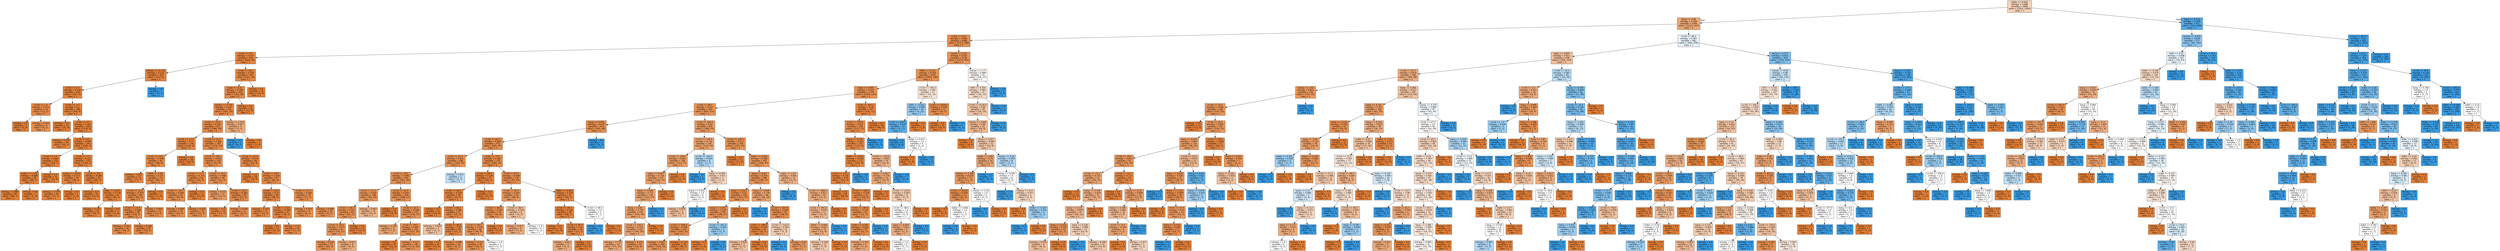 digraph Tree {
node [shape=box, style="filled", color="black", fontname="helvetica"] ;
edge [fontname="helvetica"] ;
0 [label="dollar <= 0.056\nentropy = 0.968\nsamples = 3680\nvalue = [2224, 1456]\nclass = 1", fillcolor="#f6d3bb"] ;
1 [label="bang <= 0.08\nentropy = 0.784\nsamples = 2768\nvalue = [2121, 647]\nclass = 1", fillcolor="#eda775"] ;
0 -> 1 [labeldistance=2.5, labelangle=45, headlabel="True"] ;
2 [label="crl.tot <= 29.5\nentropy = 0.466\nsamples = 1906\nvalue = [1717, 189]\nclass = 1", fillcolor="#e88f4f"] ;
1 -> 2 ;
3 [label="crl.tot <= 9.5\nentropy = 0.237\nsamples = 670\nvalue = [644, 26]\nclass = 1", fillcolor="#e68641"] ;
2 -> 3 ;
4 [label="money <= 11.125\nentropy = 0.133\nsamples = 323\nvalue = [317, 6]\nclass = 1", fillcolor="#e5833d"] ;
3 -> 4 ;
5 [label="crl.tot <= 2.5\nentropy = 0.116\nsamples = 322\nvalue = [317, 5]\nclass = 1", fillcolor="#e5833c"] ;
4 -> 5 ;
6 [label="crl.tot <= 1.5\nentropy = 0.371\nsamples = 14\nvalue = [13, 1]\nclass = 1", fillcolor="#e78b48"] ;
5 -> 6 ;
7 [label="entropy = 0.0\nsamples = 5\nvalue = [5, 0]\nclass = 1", fillcolor="#e58139"] ;
6 -> 7 ;
8 [label="entropy = 0.503\nsamples = 9\nvalue = [8, 1]\nclass = 1", fillcolor="#e89152"] ;
6 -> 8 ;
9 [label="crl.tot <= 3.5\nentropy = 0.1\nsamples = 308\nvalue = [304, 4]\nclass = 1", fillcolor="#e5833c"] ;
5 -> 9 ;
10 [label="entropy = 0.0\nsamples = 25\nvalue = [25, 0]\nclass = 1", fillcolor="#e58139"] ;
9 -> 10 ;
11 [label="crl.tot <= 4.5\nentropy = 0.107\nsamples = 283\nvalue = [279, 4]\nclass = 1", fillcolor="#e5833c"] ;
9 -> 11 ;
12 [label="entropy = 0.183\nsamples = 36\nvalue = [35, 1]\nclass = 1", fillcolor="#e6853f"] ;
11 -> 12 ;
13 [label="crl.tot <= 6.5\nentropy = 0.095\nsamples = 247\nvalue = [244, 3]\nclass = 1", fillcolor="#e5833b"] ;
11 -> 13 ;
14 [label="crl.tot <= 5.5\nentropy = 0.067\nsamples = 125\nvalue = [124, 1]\nclass = 1", fillcolor="#e5823b"] ;
13 -> 14 ;
15 [label="make <= 1.135\nentropy = 0.088\nsamples = 90\nvalue = [89, 1]\nclass = 1", fillcolor="#e5823b"] ;
14 -> 15 ;
16 [label="entropy = 0.089\nsamples = 89\nvalue = [88, 1]\nclass = 1", fillcolor="#e5823b"] ;
15 -> 16 ;
17 [label="entropy = 0.0\nsamples = 1\nvalue = [1, 0]\nclass = 1", fillcolor="#e58139"] ;
15 -> 17 ;
18 [label="entropy = 0.0\nsamples = 35\nvalue = [35, 0]\nclass = 1", fillcolor="#e58139"] ;
14 -> 18 ;
19 [label="crl.tot <= 7.5\nentropy = 0.121\nsamples = 122\nvalue = [120, 2]\nclass = 1", fillcolor="#e5833c"] ;
13 -> 19 ;
20 [label="money <= 4.875\nentropy = 0.172\nsamples = 39\nvalue = [38, 1]\nclass = 1", fillcolor="#e6843e"] ;
19 -> 20 ;
21 [label="entropy = 0.176\nsamples = 38\nvalue = [37, 1]\nclass = 1", fillcolor="#e6843e"] ;
20 -> 21 ;
22 [label="entropy = 0.0\nsamples = 1\nvalue = [1, 0]\nclass = 1", fillcolor="#e58139"] ;
20 -> 22 ;
23 [label="crl.tot <= 8.5\nentropy = 0.094\nsamples = 83\nvalue = [82, 1]\nclass = 1", fillcolor="#e5833b"] ;
19 -> 23 ;
24 [label="entropy = 0.0\nsamples = 32\nvalue = [32, 0]\nclass = 1", fillcolor="#e58139"] ;
23 -> 24 ;
25 [label="make <= 0.875\nentropy = 0.139\nsamples = 51\nvalue = [50, 1]\nclass = 1", fillcolor="#e6843d"] ;
23 -> 25 ;
26 [label="entropy = 0.141\nsamples = 50\nvalue = [49, 1]\nclass = 1", fillcolor="#e6843d"] ;
25 -> 26 ;
27 [label="entropy = 0.0\nsamples = 1\nvalue = [1, 0]\nclass = 1", fillcolor="#e58139"] ;
25 -> 27 ;
28 [label="entropy = 0.0\nsamples = 1\nvalue = [0, 1]\nclass = 1", fillcolor="#399de5"] ;
4 -> 28 ;
29 [label="crl.tot <= 28.5\nentropy = 0.318\nsamples = 347\nvalue = [327, 20]\nclass = 1", fillcolor="#e78945"] ;
3 -> 29 ;
30 [label="make <= 0.21\nentropy = 0.328\nsamples = 333\nvalue = [313, 20]\nclass = 1", fillcolor="#e78946"] ;
29 -> 30 ;
31 [label="money <= 0.735\nentropy = 0.337\nsamples = 321\nvalue = [301, 20]\nclass = 1", fillcolor="#e78946"] ;
30 -> 31 ;
32 [label="crl.tot <= 15.5\nentropy = 0.327\nsamples = 317\nvalue = [298, 19]\nclass = 1", fillcolor="#e78946"] ;
31 -> 32 ;
33 [label="crl.tot <= 13.5\nentropy = 0.27\nsamples = 130\nvalue = [124, 6]\nclass = 1", fillcolor="#e68743"] ;
32 -> 33 ;
34 [label="crl.tot <= 10.5\nentropy = 0.348\nsamples = 92\nvalue = [86, 6]\nclass = 1", fillcolor="#e78a47"] ;
33 -> 34 ;
35 [label="entropy = 0.267\nsamples = 22\nvalue = [21, 1]\nclass = 1", fillcolor="#e68742"] ;
34 -> 35 ;
36 [label="n000 <= 1.06\nentropy = 0.371\nsamples = 70\nvalue = [65, 5]\nclass = 1", fillcolor="#e78b48"] ;
34 -> 36 ;
37 [label="crl.tot <= 12.5\nentropy = 0.375\nsamples = 69\nvalue = [64, 5]\nclass = 1", fillcolor="#e78b48"] ;
36 -> 37 ;
38 [label="crl.tot <= 11.5\nentropy = 0.348\nsamples = 46\nvalue = [43, 3]\nclass = 1", fillcolor="#e78a47"] ;
37 -> 38 ;
39 [label="entropy = 0.391\nsamples = 26\nvalue = [24, 2]\nclass = 1", fillcolor="#e78c49"] ;
38 -> 39 ;
40 [label="entropy = 0.286\nsamples = 20\nvalue = [19, 1]\nclass = 1", fillcolor="#e68843"] ;
38 -> 40 ;
41 [label="entropy = 0.426\nsamples = 23\nvalue = [21, 2]\nclass = 1", fillcolor="#e78d4c"] ;
37 -> 41 ;
42 [label="entropy = 0.0\nsamples = 1\nvalue = [1, 0]\nclass = 1", fillcolor="#e58139"] ;
36 -> 42 ;
43 [label="entropy = 0.0\nsamples = 38\nvalue = [38, 0]\nclass = 1", fillcolor="#e58139"] ;
33 -> 43 ;
44 [label="crl.tot <= 21.5\nentropy = 0.364\nsamples = 187\nvalue = [174, 13]\nclass = 1", fillcolor="#e78a48"] ;
32 -> 44 ;
45 [label="crl.tot <= 18.5\nentropy = 0.431\nsamples = 102\nvalue = [93, 9]\nclass = 1", fillcolor="#e88d4c"] ;
44 -> 45 ;
46 [label="crl.tot <= 17.5\nentropy = 0.371\nsamples = 56\nvalue = [52, 4]\nclass = 1", fillcolor="#e78b48"] ;
45 -> 46 ;
47 [label="crl.tot <= 16.5\nentropy = 0.446\nsamples = 43\nvalue = [39, 4]\nclass = 1", fillcolor="#e88e4d"] ;
46 -> 47 ;
48 [label="entropy = 0.469\nsamples = 20\nvalue = [18, 2]\nclass = 1", fillcolor="#e88f4f"] ;
47 -> 48 ;
49 [label="entropy = 0.426\nsamples = 23\nvalue = [21, 2]\nclass = 1", fillcolor="#e78d4c"] ;
47 -> 49 ;
50 [label="entropy = 0.0\nsamples = 13\nvalue = [13, 0]\nclass = 1", fillcolor="#e58139"] ;
46 -> 50 ;
51 [label="crl.tot <= 19.5\nentropy = 0.496\nsamples = 46\nvalue = [41, 5]\nclass = 1", fillcolor="#e89051"] ;
45 -> 51 ;
52 [label="entropy = 0.672\nsamples = 17\nvalue = [14, 3]\nclass = 1", fillcolor="#eb9c63"] ;
51 -> 52 ;
53 [label="crl.tot <= 20.5\nentropy = 0.362\nsamples = 29\nvalue = [27, 2]\nclass = 1", fillcolor="#e78a48"] ;
51 -> 53 ;
54 [label="entropy = 0.31\nsamples = 18\nvalue = [17, 1]\nclass = 1", fillcolor="#e78845"] ;
53 -> 54 ;
55 [label="entropy = 0.439\nsamples = 11\nvalue = [10, 1]\nclass = 1", fillcolor="#e88e4d"] ;
53 -> 55 ;
56 [label="crl.tot <= 23.5\nentropy = 0.274\nsamples = 85\nvalue = [81, 4]\nclass = 1", fillcolor="#e68743"] ;
44 -> 56 ;
57 [label="entropy = 0.0\nsamples = 18\nvalue = [18, 0]\nclass = 1", fillcolor="#e58139"] ;
56 -> 57 ;
58 [label="crl.tot <= 26.5\nentropy = 0.326\nsamples = 67\nvalue = [63, 4]\nclass = 1", fillcolor="#e78946"] ;
56 -> 58 ;
59 [label="crl.tot <= 24.5\nentropy = 0.25\nsamples = 48\nvalue = [46, 2]\nclass = 1", fillcolor="#e68642"] ;
58 -> 59 ;
60 [label="entropy = 0.323\nsamples = 17\nvalue = [16, 1]\nclass = 1", fillcolor="#e78945"] ;
59 -> 60 ;
61 [label="crl.tot <= 25.5\nentropy = 0.206\nsamples = 31\nvalue = [30, 1]\nclass = 1", fillcolor="#e68540"] ;
59 -> 61 ;
62 [label="entropy = 0.0\nsamples = 13\nvalue = [13, 0]\nclass = 1", fillcolor="#e58139"] ;
61 -> 62 ;
63 [label="entropy = 0.31\nsamples = 18\nvalue = [17, 1]\nclass = 1", fillcolor="#e78845"] ;
61 -> 63 ;
64 [label="crl.tot <= 27.5\nentropy = 0.485\nsamples = 19\nvalue = [17, 2]\nclass = 1", fillcolor="#e89050"] ;
58 -> 64 ;
65 [label="entropy = 0.503\nsamples = 9\nvalue = [8, 1]\nclass = 1", fillcolor="#e89152"] ;
64 -> 65 ;
66 [label="entropy = 0.469\nsamples = 10\nvalue = [9, 1]\nclass = 1", fillcolor="#e88f4f"] ;
64 -> 66 ;
67 [label="money <= 1.535\nentropy = 0.811\nsamples = 4\nvalue = [3, 1]\nclass = 1", fillcolor="#eeab7b"] ;
31 -> 67 ;
68 [label="entropy = 0.0\nsamples = 1\nvalue = [0, 1]\nclass = 1", fillcolor="#399de5"] ;
67 -> 68 ;
69 [label="entropy = 0.0\nsamples = 3\nvalue = [3, 0]\nclass = 1", fillcolor="#e58139"] ;
67 -> 69 ;
70 [label="entropy = 0.0\nsamples = 12\nvalue = [12, 0]\nclass = 1", fillcolor="#e58139"] ;
30 -> 70 ;
71 [label="entropy = 0.0\nsamples = 14\nvalue = [14, 0]\nclass = 1", fillcolor="#e58139"] ;
29 -> 71 ;
72 [label="money <= 0.01\nentropy = 0.563\nsamples = 1236\nvalue = [1073, 163]\nclass = 1", fillcolor="#e99457"] ;
2 -> 72 ;
73 [label="n000 <= 0.115\nentropy = 0.534\nsamples = 1201\nvalue = [1055, 146]\nclass = 1", fillcolor="#e99254"] ;
72 -> 73 ;
74 [label="make <= 0.005\nentropy = 0.512\nsamples = 1174\nvalue = [1040, 134]\nclass = 1", fillcolor="#e89153"] ;
73 -> 74 ;
75 [label="crl.tot <= 98.5\nentropy = 0.557\nsamples = 947\nvalue = [824, 123]\nclass = 1", fillcolor="#e99457"] ;
74 -> 75 ;
76 [label="bang <= 0.076\nentropy = 0.474\nsamples = 473\nvalue = [425, 48]\nclass = 1", fillcolor="#e88f4f"] ;
75 -> 76 ;
77 [label="crl.tot <= 62.5\nentropy = 0.468\nsamples = 472\nvalue = [425, 47]\nclass = 1", fillcolor="#e88f4f"] ;
76 -> 77 ;
78 [label="crl.tot <= 61.5\nentropy = 0.522\nsamples = 298\nvalue = [263, 35]\nclass = 1", fillcolor="#e89253"] ;
77 -> 78 ;
79 [label="crl.tot <= 38.5\nentropy = 0.498\nsamples = 293\nvalue = [261, 32]\nclass = 1", fillcolor="#e89051"] ;
78 -> 79 ;
80 [label="crl.tot <= 37.5\nentropy = 0.581\nsamples = 108\nvalue = [93, 15]\nclass = 1", fillcolor="#e99559"] ;
79 -> 80 ;
81 [label="crl.tot <= 36.5\nentropy = 0.521\nsamples = 94\nvalue = [83, 11]\nclass = 1", fillcolor="#e89253"] ;
80 -> 81 ;
82 [label="crl.tot <= 35.5\nentropy = 0.573\nsamples = 81\nvalue = [70, 11]\nclass = 1", fillcolor="#e99558"] ;
81 -> 82 ;
83 [label="entropy = 0.539\nsamples = 73\nvalue = [64, 9]\nclass = 1", fillcolor="#e99355"] ;
82 -> 83 ;
84 [label="entropy = 0.811\nsamples = 8\nvalue = [6, 2]\nclass = 1", fillcolor="#eeab7b"] ;
82 -> 84 ;
85 [label="entropy = 0.0\nsamples = 13\nvalue = [13, 0]\nclass = 1", fillcolor="#e58139"] ;
81 -> 85 ;
86 [label="entropy = 0.863\nsamples = 14\nvalue = [10, 4]\nclass = 1", fillcolor="#efb388"] ;
80 -> 86 ;
87 [label="crl.tot <= 41.5\nentropy = 0.443\nsamples = 185\nvalue = [168, 17]\nclass = 1", fillcolor="#e88e4d"] ;
79 -> 87 ;
88 [label="entropy = 0.0\nsamples = 34\nvalue = [34, 0]\nclass = 1", fillcolor="#e58139"] ;
87 -> 88 ;
89 [label="crl.tot <= 42.5\nentropy = 0.508\nsamples = 151\nvalue = [134, 17]\nclass = 1", fillcolor="#e89152"] ;
87 -> 89 ;
90 [label="entropy = 0.764\nsamples = 9\nvalue = [7, 2]\nclass = 1", fillcolor="#eca572"] ;
89 -> 90 ;
91 [label="crl.tot <= 44.5\nentropy = 0.487\nsamples = 142\nvalue = [127, 15]\nclass = 1", fillcolor="#e89050"] ;
89 -> 91 ;
92 [label="entropy = 0.0\nsamples = 16\nvalue = [16, 0]\nclass = 1", fillcolor="#e58139"] ;
91 -> 92 ;
93 [label="entropy = 0.527\nsamples = 126\nvalue = [111, 15]\nclass = 1", fillcolor="#e99254"] ;
91 -> 93 ;
94 [label="entropy = 0.971\nsamples = 5\nvalue = [2, 3]\nclass = 1", fillcolor="#bddef6"] ;
78 -> 94 ;
95 [label="crl.tot <= 73.5\nentropy = 0.362\nsamples = 174\nvalue = [162, 12]\nclass = 1", fillcolor="#e78a48"] ;
77 -> 95 ;
96 [label="crl.tot <= 69.5\nentropy = 0.194\nsamples = 67\nvalue = [65, 2]\nclass = 1", fillcolor="#e6853f"] ;
95 -> 96 ;
97 [label="crl.tot <= 65.5\nentropy = 0.258\nsamples = 46\nvalue = [44, 2]\nclass = 1", fillcolor="#e68742"] ;
96 -> 97 ;
98 [label="entropy = 0.0\nsamples = 19\nvalue = [19, 0]\nclass = 1", fillcolor="#e58139"] ;
97 -> 98 ;
99 [label="crl.tot <= 66.5\nentropy = 0.381\nsamples = 27\nvalue = [25, 2]\nclass = 1", fillcolor="#e78b49"] ;
97 -> 99 ;
100 [label="entropy = 0.918\nsamples = 3\nvalue = [2, 1]\nclass = 1", fillcolor="#f2c09c"] ;
99 -> 100 ;
101 [label="crl.tot <= 68.5\nentropy = 0.25\nsamples = 24\nvalue = [23, 1]\nclass = 1", fillcolor="#e68642"] ;
99 -> 101 ;
102 [label="entropy = 0.0\nsamples = 14\nvalue = [14, 0]\nclass = 1", fillcolor="#e58139"] ;
101 -> 102 ;
103 [label="entropy = 0.469\nsamples = 10\nvalue = [9, 1]\nclass = 1", fillcolor="#e88f4f"] ;
101 -> 103 ;
104 [label="entropy = 0.0\nsamples = 21\nvalue = [21, 0]\nclass = 1", fillcolor="#e58139"] ;
96 -> 104 ;
105 [label="crl.tot <= 87.5\nentropy = 0.448\nsamples = 107\nvalue = [97, 10]\nclass = 1", fillcolor="#e88e4d"] ;
95 -> 105 ;
106 [label="crl.tot <= 85.5\nentropy = 0.592\nsamples = 56\nvalue = [48, 8]\nclass = 1", fillcolor="#e9965a"] ;
105 -> 106 ;
107 [label="crl.tot <= 84.5\nentropy = 0.529\nsamples = 50\nvalue = [44, 6]\nclass = 1", fillcolor="#e99254"] ;
106 -> 107 ;
108 [label="crl.tot <= 83.5\nentropy = 0.559\nsamples = 46\nvalue = [40, 6]\nclass = 1", fillcolor="#e99457"] ;
107 -> 108 ;
109 [label="entropy = 0.511\nsamples = 44\nvalue = [39, 5]\nclass = 1", fillcolor="#e89152"] ;
108 -> 109 ;
110 [label="entropy = 1.0\nsamples = 2\nvalue = [1, 1]\nclass = 1", fillcolor="#ffffff"] ;
108 -> 110 ;
111 [label="entropy = 0.0\nsamples = 4\nvalue = [4, 0]\nclass = 1", fillcolor="#e58139"] ;
107 -> 111 ;
112 [label="crl.tot <= 86.5\nentropy = 0.918\nsamples = 6\nvalue = [4, 2]\nclass = 1", fillcolor="#f2c09c"] ;
106 -> 112 ;
113 [label="entropy = 0.811\nsamples = 4\nvalue = [3, 1]\nclass = 1", fillcolor="#eeab7b"] ;
112 -> 113 ;
114 [label="entropy = 1.0\nsamples = 2\nvalue = [1, 1]\nclass = 1", fillcolor="#ffffff"] ;
112 -> 114 ;
115 [label="dollar <= 0.043\nentropy = 0.239\nsamples = 51\nvalue = [49, 2]\nclass = 1", fillcolor="#e68641"] ;
105 -> 115 ;
116 [label="crl.tot <= 94.5\nentropy = 0.144\nsamples = 49\nvalue = [48, 1]\nclass = 1", fillcolor="#e6843d"] ;
115 -> 116 ;
117 [label="entropy = 0.0\nsamples = 31\nvalue = [31, 0]\nclass = 1", fillcolor="#e58139"] ;
116 -> 117 ;
118 [label="crl.tot <= 95.5\nentropy = 0.31\nsamples = 18\nvalue = [17, 1]\nclass = 1", fillcolor="#e78845"] ;
116 -> 118 ;
119 [label="entropy = 0.811\nsamples = 4\nvalue = [3, 1]\nclass = 1", fillcolor="#eeab7b"] ;
118 -> 119 ;
120 [label="entropy = 0.0\nsamples = 14\nvalue = [14, 0]\nclass = 1", fillcolor="#e58139"] ;
118 -> 120 ;
121 [label="crl.tot <= 96.5\nentropy = 1.0\nsamples = 2\nvalue = [1, 1]\nclass = 1", fillcolor="#ffffff"] ;
115 -> 121 ;
122 [label="entropy = 0.0\nsamples = 1\nvalue = [0, 1]\nclass = 1", fillcolor="#399de5"] ;
121 -> 122 ;
123 [label="entropy = 0.0\nsamples = 1\nvalue = [1, 0]\nclass = 1", fillcolor="#e58139"] ;
121 -> 123 ;
124 [label="entropy = 0.0\nsamples = 1\nvalue = [0, 1]\nclass = 1", fillcolor="#399de5"] ;
76 -> 124 ;
125 [label="crl.tot <= 145.5\nentropy = 0.63\nsamples = 474\nvalue = [399, 75]\nclass = 1", fillcolor="#ea995e"] ;
75 -> 125 ;
126 [label="crl.tot <= 143.5\nentropy = 0.732\nsamples = 156\nvalue = [124, 32]\nclass = 1", fillcolor="#eca26c"] ;
125 -> 126 ;
127 [label="crl.tot <= 139.5\nentropy = 0.685\nsamples = 148\nvalue = [121, 27]\nclass = 1", fillcolor="#eb9d65"] ;
126 -> 127 ;
128 [label="bang <= 0.047\nentropy = 0.716\nsamples = 137\nvalue = [110, 27]\nclass = 1", fillcolor="#eba06a"] ;
127 -> 128 ;
129 [label="bang <= 0.046\nentropy = 0.737\nsamples = 130\nvalue = [103, 27]\nclass = 1", fillcolor="#eca26d"] ;
128 -> 129 ;
130 [label="bang <= 0.02\nentropy = 0.725\nsamples = 129\nvalue = [103, 26]\nclass = 1", fillcolor="#eca16b"] ;
129 -> 130 ;
131 [label="crl.tot <= 126.5\nentropy = 0.734\nsamples = 126\nvalue = [100, 26]\nclass = 1", fillcolor="#eca26c"] ;
130 -> 131 ;
132 [label="entropy = 0.772\nsamples = 97\nvalue = [75, 22]\nclass = 1", fillcolor="#eda673"] ;
131 -> 132 ;
133 [label="entropy = 0.579\nsamples = 29\nvalue = [25, 4]\nclass = 1", fillcolor="#e99559"] ;
131 -> 133 ;
134 [label="entropy = 0.0\nsamples = 3\nvalue = [3, 0]\nclass = 1", fillcolor="#e58139"] ;
130 -> 134 ;
135 [label="entropy = 0.0\nsamples = 1\nvalue = [0, 1]\nclass = 1", fillcolor="#399de5"] ;
129 -> 135 ;
136 [label="entropy = 0.0\nsamples = 7\nvalue = [7, 0]\nclass = 1", fillcolor="#e58139"] ;
128 -> 136 ;
137 [label="entropy = 0.0\nsamples = 11\nvalue = [11, 0]\nclass = 1", fillcolor="#e58139"] ;
127 -> 137 ;
138 [label="crl.tot <= 144.5\nentropy = 0.954\nsamples = 8\nvalue = [3, 5]\nclass = 1", fillcolor="#b0d8f5"] ;
126 -> 138 ;
139 [label="entropy = 0.0\nsamples = 3\nvalue = [0, 3]\nclass = 1", fillcolor="#399de5"] ;
138 -> 139 ;
140 [label="bang <= 0.049\nentropy = 0.971\nsamples = 5\nvalue = [3, 2]\nclass = 1", fillcolor="#f6d5bd"] ;
138 -> 140 ;
141 [label="bang <= 0.022\nentropy = 1.0\nsamples = 4\nvalue = [2, 2]\nclass = 1", fillcolor="#ffffff"] ;
140 -> 141 ;
142 [label="entropy = 0.918\nsamples = 3\nvalue = [2, 1]\nclass = 1", fillcolor="#f2c09c"] ;
141 -> 142 ;
143 [label="entropy = 0.0\nsamples = 1\nvalue = [0, 1]\nclass = 1", fillcolor="#399de5"] ;
141 -> 143 ;
144 [label="entropy = 0.0\nsamples = 1\nvalue = [1, 0]\nclass = 1", fillcolor="#e58139"] ;
140 -> 144 ;
145 [label="crl.tot <= 149.5\nentropy = 0.572\nsamples = 318\nvalue = [275, 43]\nclass = 1", fillcolor="#e99558"] ;
125 -> 145 ;
146 [label="entropy = 0.0\nsamples = 11\nvalue = [11, 0]\nclass = 1", fillcolor="#e58139"] ;
145 -> 146 ;
147 [label="dollar <= 0.028\nentropy = 0.584\nsamples = 307\nvalue = [264, 43]\nclass = 1", fillcolor="#e99659"] ;
145 -> 147 ;
148 [label="bang <= 0.03\nentropy = 0.556\nsamples = 286\nvalue = [249, 37]\nclass = 1", fillcolor="#e99456"] ;
147 -> 148 ;
149 [label="bang <= 0.017\nentropy = 0.51\nsamples = 238\nvalue = [211, 27]\nclass = 1", fillcolor="#e89152"] ;
148 -> 149 ;
150 [label="bang <= 0.015\nentropy = 0.529\nsamples = 225\nvalue = [198, 27]\nclass = 1", fillcolor="#e99254"] ;
149 -> 150 ;
151 [label="crl.tot <= 494.0\nentropy = 0.508\nsamples = 222\nvalue = [197, 25]\nclass = 1", fillcolor="#e89152"] ;
150 -> 151 ;
152 [label="entropy = 0.561\nsamples = 183\nvalue = [159, 24]\nclass = 1", fillcolor="#e99457"] ;
151 -> 152 ;
153 [label="entropy = 0.172\nsamples = 39\nvalue = [38, 1]\nclass = 1", fillcolor="#e6843e"] ;
151 -> 153 ;
154 [label="crl.tot <= 341.0\nentropy = 0.918\nsamples = 3\nvalue = [1, 2]\nclass = 1", fillcolor="#9ccef2"] ;
150 -> 154 ;
155 [label="entropy = 0.0\nsamples = 1\nvalue = [1, 0]\nclass = 1", fillcolor="#e58139"] ;
154 -> 155 ;
156 [label="entropy = 0.0\nsamples = 2\nvalue = [0, 2]\nclass = 1", fillcolor="#399de5"] ;
154 -> 156 ;
157 [label="entropy = 0.0\nsamples = 13\nvalue = [13, 0]\nclass = 1", fillcolor="#e58139"] ;
149 -> 157 ;
158 [label="bang <= 0.038\nentropy = 0.738\nsamples = 48\nvalue = [38, 10]\nclass = 1", fillcolor="#eca26d"] ;
148 -> 158 ;
159 [label="entropy = 0.0\nsamples = 6\nvalue = [0, 6]\nclass = 1", fillcolor="#399de5"] ;
158 -> 159 ;
160 [label="crl.tot <= 427.0\nentropy = 0.454\nsamples = 42\nvalue = [38, 4]\nclass = 1", fillcolor="#e88e4e"] ;
158 -> 160 ;
161 [label="crl.tot <= 169.0\nentropy = 0.191\nsamples = 34\nvalue = [33, 1]\nclass = 1", fillcolor="#e6853f"] ;
160 -> 161 ;
162 [label="entropy = 0.918\nsamples = 3\nvalue = [2, 1]\nclass = 1", fillcolor="#f2c09c"] ;
161 -> 162 ;
163 [label="entropy = 0.0\nsamples = 31\nvalue = [31, 0]\nclass = 1", fillcolor="#e58139"] ;
161 -> 163 ;
164 [label="crl.tot <= 524.0\nentropy = 0.954\nsamples = 8\nvalue = [5, 3]\nclass = 1", fillcolor="#f5cdb0"] ;
160 -> 164 ;
165 [label="entropy = 0.0\nsamples = 2\nvalue = [0, 2]\nclass = 1", fillcolor="#399de5"] ;
164 -> 165 ;
166 [label="entropy = 0.65\nsamples = 6\nvalue = [5, 1]\nclass = 1", fillcolor="#ea9a61"] ;
164 -> 166 ;
167 [label="dollar <= 0.03\nentropy = 0.863\nsamples = 21\nvalue = [15, 6]\nclass = 1", fillcolor="#efb388"] ;
147 -> 167 ;
168 [label="entropy = 0.0\nsamples = 1\nvalue = [0, 1]\nclass = 1", fillcolor="#399de5"] ;
167 -> 168 ;
169 [label="crl.tot <= 1066.5\nentropy = 0.811\nsamples = 20\nvalue = [15, 5]\nclass = 1", fillcolor="#eeab7b"] ;
167 -> 169 ;
170 [label="crl.tot <= 893.0\nentropy = 0.874\nsamples = 17\nvalue = [12, 5]\nclass = 1", fillcolor="#f0b58b"] ;
169 -> 170 ;
171 [label="dollar <= 0.046\nentropy = 0.811\nsamples = 16\nvalue = [12, 4]\nclass = 1", fillcolor="#eeab7b"] ;
170 -> 171 ;
172 [label="entropy = 0.946\nsamples = 11\nvalue = [7, 4]\nclass = 1", fillcolor="#f4c9aa"] ;
171 -> 172 ;
173 [label="entropy = 0.0\nsamples = 5\nvalue = [5, 0]\nclass = 1", fillcolor="#e58139"] ;
171 -> 173 ;
174 [label="entropy = 0.0\nsamples = 1\nvalue = [0, 1]\nclass = 1", fillcolor="#399de5"] ;
170 -> 174 ;
175 [label="entropy = 0.0\nsamples = 3\nvalue = [3, 0]\nclass = 1", fillcolor="#e58139"] ;
169 -> 175 ;
176 [label="crl.tot <= 261.0\nentropy = 0.28\nsamples = 227\nvalue = [216, 11]\nclass = 1", fillcolor="#e68743"] ;
74 -> 176 ;
177 [label="crl.tot <= 252.0\nentropy = 0.423\nsamples = 128\nvalue = [117, 11]\nclass = 1", fillcolor="#e78d4c"] ;
176 -> 177 ;
178 [label="bang <= 0.045\nentropy = 0.343\nsamples = 125\nvalue = [117, 8]\nclass = 1", fillcolor="#e78a47"] ;
177 -> 178 ;
179 [label="dollar <= 0.043\nentropy = 0.224\nsamples = 111\nvalue = [107, 4]\nclass = 1", fillcolor="#e68640"] ;
178 -> 179 ;
180 [label="crl.tot <= 112.5\nentropy = 0.181\nsamples = 110\nvalue = [107, 3]\nclass = 1", fillcolor="#e6853f"] ;
179 -> 180 ;
181 [label="entropy = 0.0\nsamples = 69\nvalue = [69, 0]\nclass = 1", fillcolor="#e58139"] ;
180 -> 181 ;
182 [label="crl.tot <= 188.0\nentropy = 0.378\nsamples = 41\nvalue = [38, 3]\nclass = 1", fillcolor="#e78b49"] ;
180 -> 182 ;
183 [label="crl.tot <= 184.0\nentropy = 0.544\nsamples = 24\nvalue = [21, 3]\nclass = 1", fillcolor="#e99355"] ;
182 -> 183 ;
184 [label="make <= 0.295\nentropy = 0.426\nsamples = 23\nvalue = [21, 2]\nclass = 1", fillcolor="#e78d4c"] ;
183 -> 184 ;
185 [label="entropy = 0.764\nsamples = 9\nvalue = [7, 2]\nclass = 1", fillcolor="#eca572"] ;
184 -> 185 ;
186 [label="entropy = 0.0\nsamples = 14\nvalue = [14, 0]\nclass = 1", fillcolor="#e58139"] ;
184 -> 186 ;
187 [label="entropy = 0.0\nsamples = 1\nvalue = [0, 1]\nclass = 1", fillcolor="#399de5"] ;
183 -> 187 ;
188 [label="entropy = 0.0\nsamples = 17\nvalue = [17, 0]\nclass = 1", fillcolor="#e58139"] ;
182 -> 188 ;
189 [label="entropy = 0.0\nsamples = 1\nvalue = [0, 1]\nclass = 1", fillcolor="#399de5"] ;
179 -> 189 ;
190 [label="crl.tot <= 134.5\nentropy = 0.863\nsamples = 14\nvalue = [10, 4]\nclass = 1", fillcolor="#efb388"] ;
178 -> 190 ;
191 [label="bang <= 0.057\nentropy = 0.779\nsamples = 13\nvalue = [10, 3]\nclass = 1", fillcolor="#eda774"] ;
190 -> 191 ;
192 [label="entropy = 0.0\nsamples = 5\nvalue = [5, 0]\nclass = 1", fillcolor="#e58139"] ;
191 -> 192 ;
193 [label="crl.tot <= 113.0\nentropy = 0.954\nsamples = 8\nvalue = [5, 3]\nclass = 1", fillcolor="#f5cdb0"] ;
191 -> 193 ;
194 [label="crl.tot <= 88.5\nentropy = 1.0\nsamples = 6\nvalue = [3, 3]\nclass = 1", fillcolor="#ffffff"] ;
193 -> 194 ;
195 [label="bang <= 0.063\nentropy = 0.811\nsamples = 4\nvalue = [3, 1]\nclass = 1", fillcolor="#eeab7b"] ;
194 -> 195 ;
196 [label="entropy = 1.0\nsamples = 2\nvalue = [1, 1]\nclass = 1", fillcolor="#ffffff"] ;
195 -> 196 ;
197 [label="entropy = 0.0\nsamples = 2\nvalue = [2, 0]\nclass = 1", fillcolor="#e58139"] ;
195 -> 197 ;
198 [label="entropy = 0.0\nsamples = 2\nvalue = [0, 2]\nclass = 1", fillcolor="#399de5"] ;
194 -> 198 ;
199 [label="entropy = 0.0\nsamples = 2\nvalue = [2, 0]\nclass = 1", fillcolor="#e58139"] ;
193 -> 199 ;
200 [label="entropy = 0.0\nsamples = 1\nvalue = [0, 1]\nclass = 1", fillcolor="#399de5"] ;
190 -> 200 ;
201 [label="entropy = 0.0\nsamples = 3\nvalue = [0, 3]\nclass = 1", fillcolor="#399de5"] ;
177 -> 201 ;
202 [label="entropy = 0.0\nsamples = 99\nvalue = [99, 0]\nclass = 1", fillcolor="#e58139"] ;
176 -> 202 ;
203 [label="crl.tot <= 365.0\nentropy = 0.991\nsamples = 27\nvalue = [15, 12]\nclass = 1", fillcolor="#fae6d7"] ;
73 -> 203 ;
204 [label="n000 <= 0.615\nentropy = 0.896\nsamples = 16\nvalue = [5, 11]\nclass = 1", fillcolor="#93caf1"] ;
203 -> 204 ;
205 [label="crl.tot <= 205.5\nentropy = 0.619\nsamples = 13\nvalue = [2, 11]\nclass = 1", fillcolor="#5dafea"] ;
204 -> 205 ;
206 [label="entropy = 0.0\nsamples = 9\nvalue = [0, 9]\nclass = 1", fillcolor="#399de5"] ;
205 -> 206 ;
207 [label="dollar <= 0.011\nentropy = 1.0\nsamples = 4\nvalue = [2, 2]\nclass = 1", fillcolor="#ffffff"] ;
205 -> 207 ;
208 [label="entropy = 0.0\nsamples = 2\nvalue = [2, 0]\nclass = 1", fillcolor="#e58139"] ;
207 -> 208 ;
209 [label="entropy = 0.0\nsamples = 2\nvalue = [0, 2]\nclass = 1", fillcolor="#399de5"] ;
207 -> 209 ;
210 [label="entropy = 0.0\nsamples = 3\nvalue = [3, 0]\nclass = 1", fillcolor="#e58139"] ;
204 -> 210 ;
211 [label="crl.tot <= 2029.0\nentropy = 0.439\nsamples = 11\nvalue = [10, 1]\nclass = 1", fillcolor="#e88e4d"] ;
203 -> 211 ;
212 [label="entropy = 0.0\nsamples = 10\nvalue = [10, 0]\nclass = 1", fillcolor="#e58139"] ;
211 -> 212 ;
213 [label="entropy = 0.0\nsamples = 1\nvalue = [0, 1]\nclass = 1", fillcolor="#399de5"] ;
211 -> 213 ;
214 [label="money <= 1.77\nentropy = 0.999\nsamples = 35\nvalue = [18, 17]\nclass = 1", fillcolor="#fef8f4"] ;
72 -> 214 ;
215 [label="n000 <= 0.305\nentropy = 0.981\nsamples = 31\nvalue = [18, 13]\nclass = 1", fillcolor="#f8dcc8"] ;
214 -> 215 ;
216 [label="crl.tot <= 6128.0\nentropy = 0.94\nsamples = 28\nvalue = [18, 10]\nclass = 1", fillcolor="#f3c7a7"] ;
215 -> 216 ;
217 [label="money <= 0.065\nentropy = 0.89\nsamples = 26\nvalue = [18, 8]\nclass = 1", fillcolor="#f1b991"] ;
216 -> 217 ;
218 [label="entropy = 0.0\nsamples = 4\nvalue = [4, 0]\nclass = 1", fillcolor="#e58139"] ;
217 -> 218 ;
219 [label="bang <= 0.017\nentropy = 0.946\nsamples = 22\nvalue = [14, 8]\nclass = 1", fillcolor="#f4c9aa"] ;
217 -> 219 ;
220 [label="dollar <= 0.02\nentropy = 0.75\nsamples = 14\nvalue = [11, 3]\nclass = 1", fillcolor="#eca36f"] ;
219 -> 220 ;
221 [label="money <= 1.365\nentropy = 0.619\nsamples = 13\nvalue = [11, 2]\nclass = 1", fillcolor="#ea985d"] ;
220 -> 221 ;
222 [label="crl.tot <= 933.0\nentropy = 0.439\nsamples = 11\nvalue = [10, 1]\nclass = 1", fillcolor="#e88e4d"] ;
221 -> 222 ;
223 [label="entropy = 0.0\nsamples = 9\nvalue = [9, 0]\nclass = 1", fillcolor="#e58139"] ;
222 -> 223 ;
224 [label="dollar <= 0.006\nentropy = 1.0\nsamples = 2\nvalue = [1, 1]\nclass = 1", fillcolor="#ffffff"] ;
222 -> 224 ;
225 [label="entropy = 0.0\nsamples = 1\nvalue = [0, 1]\nclass = 1", fillcolor="#399de5"] ;
224 -> 225 ;
226 [label="entropy = 0.0\nsamples = 1\nvalue = [1, 0]\nclass = 1", fillcolor="#e58139"] ;
224 -> 226 ;
227 [label="money <= 1.54\nentropy = 1.0\nsamples = 2\nvalue = [1, 1]\nclass = 1", fillcolor="#ffffff"] ;
221 -> 227 ;
228 [label="entropy = 0.0\nsamples = 1\nvalue = [0, 1]\nclass = 1", fillcolor="#399de5"] ;
227 -> 228 ;
229 [label="entropy = 0.0\nsamples = 1\nvalue = [1, 0]\nclass = 1", fillcolor="#e58139"] ;
227 -> 229 ;
230 [label="entropy = 0.0\nsamples = 1\nvalue = [0, 1]\nclass = 1", fillcolor="#399de5"] ;
220 -> 230 ;
231 [label="money <= 0.56\nentropy = 0.954\nsamples = 8\nvalue = [3, 5]\nclass = 1", fillcolor="#b0d8f5"] ;
219 -> 231 ;
232 [label="money <= 0.095\nentropy = 1.0\nsamples = 6\nvalue = [3, 3]\nclass = 1", fillcolor="#ffffff"] ;
231 -> 232 ;
233 [label="entropy = 0.0\nsamples = 1\nvalue = [0, 1]\nclass = 1", fillcolor="#399de5"] ;
232 -> 233 ;
234 [label="money <= 0.21\nentropy = 0.971\nsamples = 5\nvalue = [3, 2]\nclass = 1", fillcolor="#f6d5bd"] ;
232 -> 234 ;
235 [label="entropy = 0.0\nsamples = 2\nvalue = [2, 0]\nclass = 1", fillcolor="#e58139"] ;
234 -> 235 ;
236 [label="dollar <= 0.024\nentropy = 0.918\nsamples = 3\nvalue = [1, 2]\nclass = 1", fillcolor="#9ccef2"] ;
234 -> 236 ;
237 [label="entropy = 0.0\nsamples = 2\nvalue = [0, 2]\nclass = 1", fillcolor="#399de5"] ;
236 -> 237 ;
238 [label="entropy = 0.0\nsamples = 1\nvalue = [1, 0]\nclass = 1", fillcolor="#e58139"] ;
236 -> 238 ;
239 [label="entropy = 0.0\nsamples = 2\nvalue = [0, 2]\nclass = 1", fillcolor="#399de5"] ;
231 -> 239 ;
240 [label="entropy = 0.0\nsamples = 2\nvalue = [0, 2]\nclass = 1", fillcolor="#399de5"] ;
216 -> 240 ;
241 [label="entropy = 0.0\nsamples = 3\nvalue = [0, 3]\nclass = 1", fillcolor="#399de5"] ;
215 -> 241 ;
242 [label="entropy = 0.0\nsamples = 4\nvalue = [0, 4]\nclass = 1", fillcolor="#399de5"] ;
214 -> 242 ;
243 [label="crl.tot <= 85.5\nentropy = 0.997\nsamples = 862\nvalue = [404, 458]\nclass = 1", fillcolor="#e8f3fc"] ;
1 -> 243 ;
244 [label="bang <= 0.805\nentropy = 0.911\nsamples = 438\nvalue = [295, 143]\nclass = 1", fillcolor="#f2be99"] ;
243 -> 244 ;
245 [label="crl.tot <= 41.5\nentropy = 0.819\nsamples = 349\nvalue = [260, 89]\nclass = 1", fillcolor="#eeac7d"] ;
244 -> 245 ;
246 [label="money <= 3.91\nentropy = 0.621\nsamples = 162\nvalue = [137, 25]\nclass = 1", fillcolor="#ea985d"] ;
245 -> 246 ;
247 [label="crl.tot <= 12.5\nentropy = 0.594\nsamples = 160\nvalue = [137, 23]\nclass = 1", fillcolor="#e9965a"] ;
246 -> 247 ;
248 [label="entropy = 0.0\nsamples = 13\nvalue = [13, 0]\nclass = 1", fillcolor="#e58139"] ;
247 -> 248 ;
249 [label="crl.tot <= 35.5\nentropy = 0.626\nsamples = 147\nvalue = [124, 23]\nclass = 1", fillcolor="#ea985e"] ;
247 -> 249 ;
250 [label="bang <= 0.614\nentropy = 0.687\nsamples = 120\nvalue = [98, 22]\nclass = 1", fillcolor="#eb9d65"] ;
249 -> 250 ;
251 [label="crl.tot <= 26.5\nentropy = 0.611\nsamples = 93\nvalue = [79, 14]\nclass = 1", fillcolor="#ea975c"] ;
250 -> 251 ;
252 [label="crl.tot <= 15.5\nentropy = 0.752\nsamples = 51\nvalue = [40, 11]\nclass = 1", fillcolor="#eca46f"] ;
251 -> 252 ;
253 [label="entropy = 0.0\nsamples = 10\nvalue = [10, 0]\nclass = 1", fillcolor="#e58139"] ;
252 -> 253 ;
254 [label="bang <= 0.549\nentropy = 0.839\nsamples = 41\nvalue = [30, 11]\nclass = 1", fillcolor="#efaf82"] ;
252 -> 254 ;
255 [label="bang <= 0.225\nentropy = 0.878\nsamples = 37\nvalue = [26, 11]\nclass = 1", fillcolor="#f0b68d"] ;
254 -> 255 ;
256 [label="bang <= 0.156\nentropy = 0.592\nsamples = 14\nvalue = [12, 2]\nclass = 1", fillcolor="#e9965a"] ;
255 -> 256 ;
257 [label="entropy = 0.918\nsamples = 6\nvalue = [4, 2]\nclass = 1", fillcolor="#f2c09c"] ;
256 -> 257 ;
258 [label="entropy = 0.0\nsamples = 8\nvalue = [8, 0]\nclass = 1", fillcolor="#e58139"] ;
256 -> 258 ;
259 [label="bang <= 0.236\nentropy = 0.966\nsamples = 23\nvalue = [14, 9]\nclass = 1", fillcolor="#f6d2b8"] ;
255 -> 259 ;
260 [label="entropy = 0.0\nsamples = 1\nvalue = [0, 1]\nclass = 1", fillcolor="#399de5"] ;
259 -> 260 ;
261 [label="entropy = 0.946\nsamples = 22\nvalue = [14, 8]\nclass = 1", fillcolor="#f4c9aa"] ;
259 -> 261 ;
262 [label="entropy = 0.0\nsamples = 4\nvalue = [4, 0]\nclass = 1", fillcolor="#e58139"] ;
254 -> 262 ;
263 [label="crl.tot <= 31.5\nentropy = 0.371\nsamples = 42\nvalue = [39, 3]\nclass = 1", fillcolor="#e78b48"] ;
251 -> 263 ;
264 [label="entropy = 0.0\nsamples = 26\nvalue = [26, 0]\nclass = 1", fillcolor="#e58139"] ;
263 -> 264 ;
265 [label="bang <= 0.32\nentropy = 0.696\nsamples = 16\nvalue = [13, 3]\nclass = 1", fillcolor="#eb9e67"] ;
263 -> 265 ;
266 [label="bang <= 0.306\nentropy = 0.881\nsamples = 10\nvalue = [7, 3]\nclass = 1", fillcolor="#f0b78e"] ;
265 -> 266 ;
267 [label="crl.tot <= 32.5\nentropy = 0.764\nsamples = 9\nvalue = [7, 2]\nclass = 1", fillcolor="#eca572"] ;
266 -> 267 ;
268 [label="entropy = 0.0\nsamples = 4\nvalue = [4, 0]\nclass = 1", fillcolor="#e58139"] ;
267 -> 268 ;
269 [label="entropy = 0.971\nsamples = 5\nvalue = [3, 2]\nclass = 1", fillcolor="#f6d5bd"] ;
267 -> 269 ;
270 [label="entropy = 0.0\nsamples = 1\nvalue = [0, 1]\nclass = 1", fillcolor="#399de5"] ;
266 -> 270 ;
271 [label="entropy = 0.0\nsamples = 6\nvalue = [6, 0]\nclass = 1", fillcolor="#e58139"] ;
265 -> 271 ;
272 [label="crl.tot <= 27.0\nentropy = 0.877\nsamples = 27\nvalue = [19, 8]\nclass = 1", fillcolor="#f0b68c"] ;
250 -> 272 ;
273 [label="bang <= 0.618\nentropy = 0.592\nsamples = 21\nvalue = [18, 3]\nclass = 1", fillcolor="#e9965a"] ;
272 -> 273 ;
274 [label="entropy = 0.0\nsamples = 1\nvalue = [0, 1]\nclass = 1", fillcolor="#399de5"] ;
273 -> 274 ;
275 [label="bang <= 0.712\nentropy = 0.469\nsamples = 20\nvalue = [18, 2]\nclass = 1", fillcolor="#e88f4f"] ;
273 -> 275 ;
276 [label="entropy = 0.0\nsamples = 8\nvalue = [8, 0]\nclass = 1", fillcolor="#e58139"] ;
275 -> 276 ;
277 [label="crl.tot <= 22.5\nentropy = 0.65\nsamples = 12\nvalue = [10, 2]\nclass = 1", fillcolor="#ea9a61"] ;
275 -> 277 ;
278 [label="bang <= 0.719\nentropy = 0.439\nsamples = 11\nvalue = [10, 1]\nclass = 1", fillcolor="#e88e4d"] ;
277 -> 278 ;
279 [label="entropy = 0.0\nsamples = 1\nvalue = [0, 1]\nclass = 1", fillcolor="#399de5"] ;
278 -> 279 ;
280 [label="entropy = 0.0\nsamples = 10\nvalue = [10, 0]\nclass = 1", fillcolor="#e58139"] ;
278 -> 280 ;
281 [label="entropy = 0.0\nsamples = 1\nvalue = [0, 1]\nclass = 1", fillcolor="#399de5"] ;
277 -> 281 ;
282 [label="bang <= 0.69\nentropy = 0.65\nsamples = 6\nvalue = [1, 5]\nclass = 1", fillcolor="#61b1ea"] ;
272 -> 282 ;
283 [label="bang <= 0.678\nentropy = 0.918\nsamples = 3\nvalue = [1, 2]\nclass = 1", fillcolor="#9ccef2"] ;
282 -> 283 ;
284 [label="entropy = 0.0\nsamples = 2\nvalue = [0, 2]\nclass = 1", fillcolor="#399de5"] ;
283 -> 284 ;
285 [label="entropy = 0.0\nsamples = 1\nvalue = [1, 0]\nclass = 1", fillcolor="#e58139"] ;
283 -> 285 ;
286 [label="entropy = 0.0\nsamples = 3\nvalue = [0, 3]\nclass = 1", fillcolor="#399de5"] ;
282 -> 286 ;
287 [label="crl.tot <= 39.5\nentropy = 0.229\nsamples = 27\nvalue = [26, 1]\nclass = 1", fillcolor="#e68641"] ;
249 -> 287 ;
288 [label="entropy = 0.0\nsamples = 20\nvalue = [20, 0]\nclass = 1", fillcolor="#e58139"] ;
287 -> 288 ;
289 [label="bang <= 0.203\nentropy = 0.592\nsamples = 7\nvalue = [6, 1]\nclass = 1", fillcolor="#e9965a"] ;
287 -> 289 ;
290 [label="bang <= 0.164\nentropy = 0.918\nsamples = 3\nvalue = [2, 1]\nclass = 1", fillcolor="#f2c09c"] ;
289 -> 290 ;
291 [label="entropy = 0.0\nsamples = 2\nvalue = [2, 0]\nclass = 1", fillcolor="#e58139"] ;
290 -> 291 ;
292 [label="entropy = 0.0\nsamples = 1\nvalue = [0, 1]\nclass = 1", fillcolor="#399de5"] ;
290 -> 292 ;
293 [label="entropy = 0.0\nsamples = 4\nvalue = [4, 0]\nclass = 1", fillcolor="#e58139"] ;
289 -> 293 ;
294 [label="entropy = 0.0\nsamples = 2\nvalue = [0, 2]\nclass = 1", fillcolor="#399de5"] ;
246 -> 294 ;
295 [label="bang <= 0.266\nentropy = 0.927\nsamples = 187\nvalue = [123, 64]\nclass = 1", fillcolor="#f3c3a0"] ;
245 -> 295 ;
296 [label="bang <= 0.161\nentropy = 0.701\nsamples = 100\nvalue = [81, 19]\nclass = 1", fillcolor="#eb9f67"] ;
295 -> 296 ;
297 [label="bang <= 0.119\nentropy = 0.523\nsamples = 51\nvalue = [45, 6]\nclass = 1", fillcolor="#e89253"] ;
296 -> 297 ;
298 [label="bang <= 0.08\nentropy = 0.722\nsamples = 30\nvalue = [24, 6]\nclass = 1", fillcolor="#eca06a"] ;
297 -> 298 ;
299 [label="make <= 0.255\nentropy = 0.918\nsamples = 3\nvalue = [1, 2]\nclass = 1", fillcolor="#9ccef2"] ;
298 -> 299 ;
300 [label="entropy = 0.0\nsamples = 2\nvalue = [0, 2]\nclass = 1", fillcolor="#399de5"] ;
299 -> 300 ;
301 [label="entropy = 0.0\nsamples = 1\nvalue = [1, 0]\nclass = 1", fillcolor="#e58139"] ;
299 -> 301 ;
302 [label="bang <= 0.104\nentropy = 0.605\nsamples = 27\nvalue = [23, 4]\nclass = 1", fillcolor="#ea975b"] ;
298 -> 302 ;
303 [label="entropy = 0.0\nsamples = 16\nvalue = [16, 0]\nclass = 1", fillcolor="#e58139"] ;
302 -> 303 ;
304 [label="crl.tot <= 71.5\nentropy = 0.946\nsamples = 11\nvalue = [7, 4]\nclass = 1", fillcolor="#f4c9aa"] ;
302 -> 304 ;
305 [label="bang <= 0.11\nentropy = 0.985\nsamples = 7\nvalue = [3, 4]\nclass = 1", fillcolor="#cee6f8"] ;
304 -> 305 ;
306 [label="entropy = 0.0\nsamples = 2\nvalue = [0, 2]\nclass = 1", fillcolor="#399de5"] ;
305 -> 306 ;
307 [label="bang <= 0.117\nentropy = 0.971\nsamples = 5\nvalue = [3, 2]\nclass = 1", fillcolor="#f6d5bd"] ;
305 -> 307 ;
308 [label="bang <= 0.113\nentropy = 0.811\nsamples = 4\nvalue = [3, 1]\nclass = 1", fillcolor="#eeab7b"] ;
307 -> 308 ;
309 [label="entropy = 1.0\nsamples = 2\nvalue = [1, 1]\nclass = 1", fillcolor="#ffffff"] ;
308 -> 309 ;
310 [label="entropy = 0.0\nsamples = 2\nvalue = [2, 0]\nclass = 1", fillcolor="#e58139"] ;
308 -> 310 ;
311 [label="entropy = 0.0\nsamples = 1\nvalue = [0, 1]\nclass = 1", fillcolor="#399de5"] ;
307 -> 311 ;
312 [label="entropy = 0.0\nsamples = 4\nvalue = [4, 0]\nclass = 1", fillcolor="#e58139"] ;
304 -> 312 ;
313 [label="entropy = 0.0\nsamples = 21\nvalue = [21, 0]\nclass = 1", fillcolor="#e58139"] ;
297 -> 313 ;
314 [label="bang <= 0.234\nentropy = 0.835\nsamples = 49\nvalue = [36, 13]\nclass = 1", fillcolor="#eeae80"] ;
296 -> 314 ;
315 [label="make <= 0.41\nentropy = 0.928\nsamples = 35\nvalue = [23, 12]\nclass = 1", fillcolor="#f3c3a0"] ;
314 -> 315 ;
316 [label="crl.tot <= 52.0\nentropy = 0.991\nsamples = 27\nvalue = [15, 12]\nclass = 1", fillcolor="#fae6d7"] ;
315 -> 316 ;
317 [label="crl.tot <= 49.5\nentropy = 0.845\nsamples = 11\nvalue = [8, 3]\nclass = 1", fillcolor="#efb083"] ;
316 -> 317 ;
318 [label="bang <= 0.165\nentropy = 0.985\nsamples = 7\nvalue = [4, 3]\nclass = 1", fillcolor="#f8e0ce"] ;
317 -> 318 ;
319 [label="entropy = 0.0\nsamples = 1\nvalue = [0, 1]\nclass = 1", fillcolor="#399de5"] ;
318 -> 319 ;
320 [label="crl.tot <= 46.5\nentropy = 0.918\nsamples = 6\nvalue = [4, 2]\nclass = 1", fillcolor="#f2c09c"] ;
318 -> 320 ;
321 [label="entropy = 0.0\nsamples = 3\nvalue = [3, 0]\nclass = 1", fillcolor="#e58139"] ;
320 -> 321 ;
322 [label="bang <= 0.182\nentropy = 0.918\nsamples = 3\nvalue = [1, 2]\nclass = 1", fillcolor="#9ccef2"] ;
320 -> 322 ;
323 [label="entropy = 0.0\nsamples = 1\nvalue = [1, 0]\nclass = 1", fillcolor="#e58139"] ;
322 -> 323 ;
324 [label="entropy = 0.0\nsamples = 2\nvalue = [0, 2]\nclass = 1", fillcolor="#399de5"] ;
322 -> 324 ;
325 [label="entropy = 0.0\nsamples = 4\nvalue = [4, 0]\nclass = 1", fillcolor="#e58139"] ;
317 -> 325 ;
326 [label="bang <= 0.194\nentropy = 0.989\nsamples = 16\nvalue = [7, 9]\nclass = 1", fillcolor="#d3e9f9"] ;
316 -> 326 ;
327 [label="entropy = 0.0\nsamples = 4\nvalue = [0, 4]\nclass = 1", fillcolor="#399de5"] ;
326 -> 327 ;
328 [label="crl.tot <= 54.5\nentropy = 0.98\nsamples = 12\nvalue = [7, 5]\nclass = 1", fillcolor="#f8dbc6"] ;
326 -> 328 ;
329 [label="entropy = 0.0\nsamples = 3\nvalue = [0, 3]\nclass = 1", fillcolor="#399de5"] ;
328 -> 329 ;
330 [label="crl.tot <= 81.5\nentropy = 0.764\nsamples = 9\nvalue = [7, 2]\nclass = 1", fillcolor="#eca572"] ;
328 -> 330 ;
331 [label="bang <= 0.219\nentropy = 0.544\nsamples = 8\nvalue = [7, 1]\nclass = 1", fillcolor="#e99355"] ;
330 -> 331 ;
332 [label="entropy = 0.811\nsamples = 4\nvalue = [3, 1]\nclass = 1", fillcolor="#eeab7b"] ;
331 -> 332 ;
333 [label="entropy = 0.0\nsamples = 4\nvalue = [4, 0]\nclass = 1", fillcolor="#e58139"] ;
331 -> 333 ;
334 [label="entropy = 0.0\nsamples = 1\nvalue = [0, 1]\nclass = 1", fillcolor="#399de5"] ;
330 -> 334 ;
335 [label="entropy = 0.0\nsamples = 8\nvalue = [8, 0]\nclass = 1", fillcolor="#e58139"] ;
315 -> 335 ;
336 [label="make <= 1.51\nentropy = 0.371\nsamples = 14\nvalue = [13, 1]\nclass = 1", fillcolor="#e78b48"] ;
314 -> 336 ;
337 [label="entropy = 0.0\nsamples = 13\nvalue = [13, 0]\nclass = 1", fillcolor="#e58139"] ;
336 -> 337 ;
338 [label="entropy = 0.0\nsamples = 1\nvalue = [0, 1]\nclass = 1", fillcolor="#399de5"] ;
336 -> 338 ;
339 [label="money <= 0.325\nentropy = 0.999\nsamples = 87\nvalue = [42, 45]\nclass = 1", fillcolor="#f2f8fd"] ;
295 -> 339 ;
340 [label="crl.tot <= 67.5\nentropy = 1.0\nsamples = 82\nvalue = [42, 40]\nclass = 1", fillcolor="#fef9f6"] ;
339 -> 340 ;
341 [label="crl.tot <= 65.5\nentropy = 0.963\nsamples = 49\nvalue = [30, 19]\nclass = 1", fillcolor="#f5d1b6"] ;
340 -> 341 ;
342 [label="n000 <= 0.64\nentropy = 0.987\nsamples = 44\nvalue = [25, 19]\nclass = 1", fillcolor="#f9e1cf"] ;
341 -> 342 ;
343 [label="bang <= 0.579\nentropy = 0.981\nsamples = 43\nvalue = [25, 18]\nclass = 1", fillcolor="#f8dcc8"] ;
342 -> 343 ;
344 [label="bang <= 0.521\nentropy = 0.993\nsamples = 40\nvalue = [22, 18]\nclass = 1", fillcolor="#fae8db"] ;
343 -> 344 ;
345 [label="crl.tot <= 59.5\nentropy = 0.974\nsamples = 37\nvalue = [22, 15]\nclass = 1", fillcolor="#f7d7c0"] ;
344 -> 345 ;
346 [label="bang <= 0.486\nentropy = 0.994\nsamples = 33\nvalue = [18, 15]\nclass = 1", fillcolor="#fbeade"] ;
345 -> 346 ;
347 [label="entropy = 0.999\nsamples = 31\nvalue = [16, 15]\nclass = 1", fillcolor="#fdf7f3"] ;
346 -> 347 ;
348 [label="entropy = 0.0\nsamples = 2\nvalue = [2, 0]\nclass = 1", fillcolor="#e58139"] ;
346 -> 348 ;
349 [label="entropy = 0.0\nsamples = 4\nvalue = [4, 0]\nclass = 1", fillcolor="#e58139"] ;
345 -> 349 ;
350 [label="entropy = 0.0\nsamples = 3\nvalue = [0, 3]\nclass = 1", fillcolor="#399de5"] ;
344 -> 350 ;
351 [label="entropy = 0.0\nsamples = 3\nvalue = [3, 0]\nclass = 1", fillcolor="#e58139"] ;
343 -> 351 ;
352 [label="entropy = 0.0\nsamples = 1\nvalue = [0, 1]\nclass = 1", fillcolor="#399de5"] ;
342 -> 352 ;
353 [label="entropy = 0.0\nsamples = 5\nvalue = [5, 0]\nclass = 1", fillcolor="#e58139"] ;
341 -> 353 ;
354 [label="bang <= 0.568\nentropy = 0.946\nsamples = 33\nvalue = [12, 21]\nclass = 1", fillcolor="#aad5f4"] ;
340 -> 354 ;
355 [label="crl.tot <= 71.0\nentropy = 0.999\nsamples = 25\nvalue = [12, 13]\nclass = 1", fillcolor="#f0f7fd"] ;
354 -> 355 ;
356 [label="entropy = 0.0\nsamples = 5\nvalue = [0, 5]\nclass = 1", fillcolor="#399de5"] ;
355 -> 356 ;
357 [label="bang <= 0.271\nentropy = 0.971\nsamples = 20\nvalue = [12, 8]\nclass = 1", fillcolor="#f6d5bd"] ;
355 -> 357 ;
358 [label="entropy = 0.0\nsamples = 3\nvalue = [0, 3]\nclass = 1", fillcolor="#399de5"] ;
357 -> 358 ;
359 [label="bang <= 0.289\nentropy = 0.874\nsamples = 17\nvalue = [12, 5]\nclass = 1", fillcolor="#f0b58b"] ;
357 -> 359 ;
360 [label="entropy = 0.0\nsamples = 4\nvalue = [4, 0]\nclass = 1", fillcolor="#e58139"] ;
359 -> 360 ;
361 [label="make <= 0.27\nentropy = 0.961\nsamples = 13\nvalue = [8, 5]\nclass = 1", fillcolor="#f5d0b5"] ;
359 -> 361 ;
362 [label="bang <= 0.538\nentropy = 1.0\nsamples = 10\nvalue = [5, 5]\nclass = 1", fillcolor="#ffffff"] ;
361 -> 362 ;
363 [label="entropy = 0.954\nsamples = 8\nvalue = [3, 5]\nclass = 1", fillcolor="#b0d8f5"] ;
362 -> 363 ;
364 [label="entropy = 0.0\nsamples = 2\nvalue = [2, 0]\nclass = 1", fillcolor="#e58139"] ;
362 -> 364 ;
365 [label="entropy = 0.0\nsamples = 3\nvalue = [3, 0]\nclass = 1", fillcolor="#e58139"] ;
361 -> 365 ;
366 [label="entropy = 0.0\nsamples = 8\nvalue = [0, 8]\nclass = 1", fillcolor="#399de5"] ;
354 -> 366 ;
367 [label="entropy = 0.0\nsamples = 5\nvalue = [0, 5]\nclass = 1", fillcolor="#399de5"] ;
339 -> 367 ;
368 [label="crl.tot <= 14.5\nentropy = 0.967\nsamples = 89\nvalue = [35, 54]\nclass = 1", fillcolor="#b9ddf6"] ;
244 -> 368 ;
369 [label="crl.tot <= 2.5\nentropy = 0.811\nsamples = 24\nvalue = [18, 6]\nclass = 1", fillcolor="#eeab7b"] ;
368 -> 369 ;
370 [label="entropy = 0.0\nsamples = 2\nvalue = [0, 2]\nclass = 1", fillcolor="#399de5"] ;
369 -> 370 ;
371 [label="bang <= 0.898\nentropy = 0.684\nsamples = 22\nvalue = [18, 4]\nclass = 1", fillcolor="#eb9d65"] ;
369 -> 371 ;
372 [label="crl.tot <= 7.0\nentropy = 0.918\nsamples = 3\nvalue = [1, 2]\nclass = 1", fillcolor="#9ccef2"] ;
371 -> 372 ;
373 [label="entropy = 0.0\nsamples = 1\nvalue = [1, 0]\nclass = 1", fillcolor="#e58139"] ;
372 -> 373 ;
374 [label="entropy = 0.0\nsamples = 2\nvalue = [0, 2]\nclass = 1", fillcolor="#399de5"] ;
372 -> 374 ;
375 [label="bang <= 1.596\nentropy = 0.485\nsamples = 19\nvalue = [17, 2]\nclass = 1", fillcolor="#e89050"] ;
371 -> 375 ;
376 [label="entropy = 0.0\nsamples = 10\nvalue = [10, 0]\nclass = 1", fillcolor="#e58139"] ;
375 -> 376 ;
377 [label="bang <= 1.82\nentropy = 0.764\nsamples = 9\nvalue = [7, 2]\nclass = 1", fillcolor="#eca572"] ;
375 -> 377 ;
378 [label="entropy = 0.0\nsamples = 1\nvalue = [0, 1]\nclass = 1", fillcolor="#399de5"] ;
377 -> 378 ;
379 [label="bang <= 3.959\nentropy = 0.544\nsamples = 8\nvalue = [7, 1]\nclass = 1", fillcolor="#e99355"] ;
377 -> 379 ;
380 [label="entropy = 0.0\nsamples = 5\nvalue = [5, 0]\nclass = 1", fillcolor="#e58139"] ;
379 -> 380 ;
381 [label="bang <= 6.34\nentropy = 0.918\nsamples = 3\nvalue = [2, 1]\nclass = 1", fillcolor="#f2c09c"] ;
379 -> 381 ;
382 [label="entropy = 0.0\nsamples = 1\nvalue = [0, 1]\nclass = 1", fillcolor="#399de5"] ;
381 -> 382 ;
383 [label="entropy = 0.0\nsamples = 2\nvalue = [2, 0]\nclass = 1", fillcolor="#e58139"] ;
381 -> 383 ;
384 [label="bang <= 8.709\nentropy = 0.829\nsamples = 65\nvalue = [17, 48]\nclass = 1", fillcolor="#7fc0ee"] ;
368 -> 384 ;
385 [label="crl.tot <= 32.5\nentropy = 0.792\nsamples = 63\nvalue = [15, 48]\nclass = 1", fillcolor="#77bced"] ;
384 -> 385 ;
386 [label="bang <= 1.259\nentropy = 0.959\nsamples = 21\nvalue = [8, 13]\nclass = 1", fillcolor="#b3d9f5"] ;
385 -> 386 ;
387 [label="bang <= 1.117\nentropy = 0.946\nsamples = 11\nvalue = [7, 4]\nclass = 1", fillcolor="#f4c9aa"] ;
386 -> 387 ;
388 [label="bang <= 1.001\nentropy = 0.985\nsamples = 7\nvalue = [3, 4]\nclass = 1", fillcolor="#cee6f8"] ;
387 -> 388 ;
389 [label="bang <= 0.913\nentropy = 0.811\nsamples = 4\nvalue = [3, 1]\nclass = 1", fillcolor="#eeab7b"] ;
388 -> 389 ;
390 [label="crl.tot <= 30.0\nentropy = 1.0\nsamples = 2\nvalue = [1, 1]\nclass = 1", fillcolor="#ffffff"] ;
389 -> 390 ;
391 [label="entropy = 0.0\nsamples = 1\nvalue = [0, 1]\nclass = 1", fillcolor="#399de5"] ;
390 -> 391 ;
392 [label="entropy = 0.0\nsamples = 1\nvalue = [1, 0]\nclass = 1", fillcolor="#e58139"] ;
390 -> 392 ;
393 [label="entropy = 0.0\nsamples = 2\nvalue = [2, 0]\nclass = 1", fillcolor="#e58139"] ;
389 -> 393 ;
394 [label="entropy = 0.0\nsamples = 3\nvalue = [0, 3]\nclass = 1", fillcolor="#399de5"] ;
388 -> 394 ;
395 [label="entropy = 0.0\nsamples = 4\nvalue = [4, 0]\nclass = 1", fillcolor="#e58139"] ;
387 -> 395 ;
396 [label="bang <= 3.145\nentropy = 0.469\nsamples = 10\nvalue = [1, 9]\nclass = 1", fillcolor="#4fa8e8"] ;
386 -> 396 ;
397 [label="bang <= 2.737\nentropy = 0.722\nsamples = 5\nvalue = [1, 4]\nclass = 1", fillcolor="#6ab6ec"] ;
396 -> 397 ;
398 [label="entropy = 0.0\nsamples = 4\nvalue = [0, 4]\nclass = 1", fillcolor="#399de5"] ;
397 -> 398 ;
399 [label="entropy = 0.0\nsamples = 1\nvalue = [1, 0]\nclass = 1", fillcolor="#e58139"] ;
397 -> 399 ;
400 [label="entropy = 0.0\nsamples = 5\nvalue = [0, 5]\nclass = 1", fillcolor="#399de5"] ;
396 -> 400 ;
401 [label="bang <= 4.321\nentropy = 0.65\nsamples = 42\nvalue = [7, 35]\nclass = 1", fillcolor="#61b1ea"] ;
385 -> 401 ;
402 [label="bang <= 1.549\nentropy = 0.477\nsamples = 39\nvalue = [4, 35]\nclass = 1", fillcolor="#50a8e8"] ;
401 -> 402 ;
403 [label="bang <= 1.539\nentropy = 0.667\nsamples = 23\nvalue = [4, 19]\nclass = 1", fillcolor="#63b2ea"] ;
402 -> 403 ;
404 [label="bang <= 0.958\nentropy = 0.575\nsamples = 22\nvalue = [3, 19]\nclass = 1", fillcolor="#58ace9"] ;
403 -> 404 ;
405 [label="crl.tot <= 72.5\nentropy = 0.845\nsamples = 11\nvalue = [3, 8]\nclass = 1", fillcolor="#83c2ef"] ;
404 -> 405 ;
406 [label="bang <= 0.851\nentropy = 0.544\nsamples = 8\nvalue = [1, 7]\nclass = 1", fillcolor="#55abe9"] ;
405 -> 406 ;
407 [label="bang <= 0.815\nentropy = 0.918\nsamples = 3\nvalue = [1, 2]\nclass = 1", fillcolor="#9ccef2"] ;
406 -> 407 ;
408 [label="entropy = 0.0\nsamples = 2\nvalue = [0, 2]\nclass = 1", fillcolor="#399de5"] ;
407 -> 408 ;
409 [label="entropy = 0.0\nsamples = 1\nvalue = [1, 0]\nclass = 1", fillcolor="#e58139"] ;
407 -> 409 ;
410 [label="entropy = 0.0\nsamples = 5\nvalue = [0, 5]\nclass = 1", fillcolor="#399de5"] ;
406 -> 410 ;
411 [label="crl.tot <= 79.0\nentropy = 0.918\nsamples = 3\nvalue = [2, 1]\nclass = 1", fillcolor="#f2c09c"] ;
405 -> 411 ;
412 [label="entropy = 0.0\nsamples = 2\nvalue = [2, 0]\nclass = 1", fillcolor="#e58139"] ;
411 -> 412 ;
413 [label="entropy = 0.0\nsamples = 1\nvalue = [0, 1]\nclass = 1", fillcolor="#399de5"] ;
411 -> 413 ;
414 [label="entropy = 0.0\nsamples = 11\nvalue = [0, 11]\nclass = 1", fillcolor="#399de5"] ;
404 -> 414 ;
415 [label="entropy = 0.0\nsamples = 1\nvalue = [1, 0]\nclass = 1", fillcolor="#e58139"] ;
403 -> 415 ;
416 [label="entropy = 0.0\nsamples = 16\nvalue = [0, 16]\nclass = 1", fillcolor="#399de5"] ;
402 -> 416 ;
417 [label="entropy = 0.0\nsamples = 3\nvalue = [3, 0]\nclass = 1", fillcolor="#e58139"] ;
401 -> 417 ;
418 [label="entropy = 0.0\nsamples = 2\nvalue = [2, 0]\nclass = 1", fillcolor="#e58139"] ;
384 -> 418 ;
419 [label="bang <= 0.377\nentropy = 0.822\nsamples = 424\nvalue = [109, 315]\nclass = 1", fillcolor="#7ebfee"] ;
243 -> 419 ;
420 [label="money <= 0.04\nentropy = 0.98\nsamples = 226\nvalue = [94, 132]\nclass = 1", fillcolor="#c6e3f8"] ;
419 -> 420 ;
421 [label="n000 <= 0.205\nentropy = 0.991\nsamples = 167\nvalue = [93, 74]\nclass = 1", fillcolor="#fae5d7"] ;
420 -> 421 ;
422 [label="crl.tot <= 336.5\nentropy = 0.979\nsamples = 159\nvalue = [93, 66]\nclass = 1", fillcolor="#f7dac6"] ;
421 -> 422 ;
423 [label="bang <= 0.12\nentropy = 0.921\nsamples = 125\nvalue = [83, 42]\nclass = 1", fillcolor="#f2c19d"] ;
422 -> 423 ;
424 [label="crl.tot <= 126.0\nentropy = 0.602\nsamples = 34\nvalue = [29, 5]\nclass = 1", fillcolor="#e9975b"] ;
423 -> 424 ;
425 [label="crl.tot <= 123.5\nentropy = 0.852\nsamples = 18\nvalue = [13, 5]\nclass = 1", fillcolor="#efb185"] ;
424 -> 425 ;
426 [label="crl.tot <= 86.5\nentropy = 0.696\nsamples = 16\nvalue = [13, 3]\nclass = 1", fillcolor="#eb9e67"] ;
425 -> 426 ;
427 [label="entropy = 0.0\nsamples = 1\nvalue = [0, 1]\nclass = 1", fillcolor="#399de5"] ;
426 -> 427 ;
428 [label="crl.tot <= 99.5\nentropy = 0.567\nsamples = 15\nvalue = [13, 2]\nclass = 1", fillcolor="#e99457"] ;
426 -> 428 ;
429 [label="entropy = 0.0\nsamples = 9\nvalue = [9, 0]\nclass = 1", fillcolor="#e58139"] ;
428 -> 429 ;
430 [label="bang <= 0.113\nentropy = 0.918\nsamples = 6\nvalue = [4, 2]\nclass = 1", fillcolor="#f2c09c"] ;
428 -> 430 ;
431 [label="make <= 0.29\nentropy = 1.0\nsamples = 4\nvalue = [2, 2]\nclass = 1", fillcolor="#ffffff"] ;
430 -> 431 ;
432 [label="entropy = 0.918\nsamples = 3\nvalue = [1, 2]\nclass = 1", fillcolor="#9ccef2"] ;
431 -> 432 ;
433 [label="entropy = 0.0\nsamples = 1\nvalue = [1, 0]\nclass = 1", fillcolor="#e58139"] ;
431 -> 433 ;
434 [label="entropy = 0.0\nsamples = 2\nvalue = [2, 0]\nclass = 1", fillcolor="#e58139"] ;
430 -> 434 ;
435 [label="entropy = 0.0\nsamples = 2\nvalue = [0, 2]\nclass = 1", fillcolor="#399de5"] ;
425 -> 435 ;
436 [label="entropy = 0.0\nsamples = 16\nvalue = [16, 0]\nclass = 1", fillcolor="#e58139"] ;
424 -> 436 ;
437 [label="crl.tot <= 92.5\nentropy = 0.975\nsamples = 91\nvalue = [54, 37]\nclass = 1", fillcolor="#f7d7c1"] ;
423 -> 437 ;
438 [label="entropy = 0.0\nsamples = 4\nvalue = [4, 0]\nclass = 1", fillcolor="#e58139"] ;
437 -> 438 ;
439 [label="crl.tot <= 98.0\nentropy = 0.984\nsamples = 87\nvalue = [50, 37]\nclass = 1", fillcolor="#f8decc"] ;
437 -> 439 ;
440 [label="bang <= 0.188\nentropy = 0.544\nsamples = 8\nvalue = [1, 7]\nclass = 1", fillcolor="#55abe9"] ;
439 -> 440 ;
441 [label="entropy = 0.0\nsamples = 5\nvalue = [0, 5]\nclass = 1", fillcolor="#399de5"] ;
440 -> 441 ;
442 [label="crl.tot <= 94.5\nentropy = 0.918\nsamples = 3\nvalue = [1, 2]\nclass = 1", fillcolor="#9ccef2"] ;
440 -> 442 ;
443 [label="entropy = 0.0\nsamples = 1\nvalue = [1, 0]\nclass = 1", fillcolor="#e58139"] ;
442 -> 443 ;
444 [label="entropy = 0.0\nsamples = 2\nvalue = [0, 2]\nclass = 1", fillcolor="#399de5"] ;
442 -> 444 ;
445 [label="bang <= 0.122\nentropy = 0.958\nsamples = 79\nvalue = [49, 30]\nclass = 1", fillcolor="#f5ceb2"] ;
439 -> 445 ;
446 [label="entropy = 0.0\nsamples = 2\nvalue = [0, 2]\nclass = 1", fillcolor="#399de5"] ;
445 -> 446 ;
447 [label="bang <= 0.194\nentropy = 0.946\nsamples = 77\nvalue = [49, 28]\nclass = 1", fillcolor="#f4c9aa"] ;
445 -> 447 ;
448 [label="bang <= 0.157\nentropy = 0.8\nsamples = 37\nvalue = [28, 9]\nclass = 1", fillcolor="#edaa79"] ;
447 -> 448 ;
449 [label="bang <= 0.151\nentropy = 0.954\nsamples = 24\nvalue = [15, 9]\nclass = 1", fillcolor="#f5cdb0"] ;
448 -> 449 ;
450 [label="entropy = 0.902\nsamples = 22\nvalue = [15, 7]\nclass = 1", fillcolor="#f1bc95"] ;
449 -> 450 ;
451 [label="entropy = 0.0\nsamples = 2\nvalue = [0, 2]\nclass = 1", fillcolor="#399de5"] ;
449 -> 451 ;
452 [label="entropy = 0.0\nsamples = 13\nvalue = [13, 0]\nclass = 1", fillcolor="#e58139"] ;
448 -> 452 ;
453 [label="bang <= 0.238\nentropy = 0.998\nsamples = 40\nvalue = [21, 19]\nclass = 1", fillcolor="#fdf3ec"] ;
447 -> 453 ;
454 [label="bang <= 0.22\nentropy = 0.684\nsamples = 11\nvalue = [2, 9]\nclass = 1", fillcolor="#65b3eb"] ;
453 -> 454 ;
455 [label="entropy = 1.0\nsamples = 4\nvalue = [2, 2]\nclass = 1", fillcolor="#ffffff"] ;
454 -> 455 ;
456 [label="entropy = 0.0\nsamples = 7\nvalue = [0, 7]\nclass = 1", fillcolor="#399de5"] ;
454 -> 456 ;
457 [label="crl.tot <= 135.0\nentropy = 0.929\nsamples = 29\nvalue = [19, 10]\nclass = 1", fillcolor="#f3c3a1"] ;
453 -> 457 ;
458 [label="entropy = 0.503\nsamples = 9\nvalue = [8, 1]\nclass = 1", fillcolor="#e89152"] ;
457 -> 458 ;
459 [label="entropy = 0.993\nsamples = 20\nvalue = [11, 9]\nclass = 1", fillcolor="#fae8db"] ;
457 -> 459 ;
460 [label="bang <= 0.164\nentropy = 0.874\nsamples = 34\nvalue = [10, 24]\nclass = 1", fillcolor="#8bc6f0"] ;
422 -> 460 ;
461 [label="dollar <= 0.009\nentropy = 0.98\nsamples = 12\nvalue = [7, 5]\nclass = 1", fillcolor="#f8dbc6"] ;
460 -> 461 ;
462 [label="make <= 0.49\nentropy = 0.764\nsamples = 9\nvalue = [7, 2]\nclass = 1", fillcolor="#eca572"] ;
461 -> 462 ;
463 [label="crl.tot <= 610.5\nentropy = 0.544\nsamples = 8\nvalue = [7, 1]\nclass = 1", fillcolor="#e99355"] ;
462 -> 463 ;
464 [label="n000 <= 0.05\nentropy = 1.0\nsamples = 2\nvalue = [1, 1]\nclass = 1", fillcolor="#ffffff"] ;
463 -> 464 ;
465 [label="entropy = 0.0\nsamples = 1\nvalue = [0, 1]\nclass = 1", fillcolor="#399de5"] ;
464 -> 465 ;
466 [label="entropy = 0.0\nsamples = 1\nvalue = [1, 0]\nclass = 1", fillcolor="#e58139"] ;
464 -> 466 ;
467 [label="entropy = 0.0\nsamples = 6\nvalue = [6, 0]\nclass = 1", fillcolor="#e58139"] ;
463 -> 467 ;
468 [label="entropy = 0.0\nsamples = 1\nvalue = [0, 1]\nclass = 1", fillcolor="#399de5"] ;
462 -> 468 ;
469 [label="entropy = 0.0\nsamples = 3\nvalue = [0, 3]\nclass = 1", fillcolor="#399de5"] ;
461 -> 469 ;
470 [label="bang <= 0.372\nentropy = 0.575\nsamples = 22\nvalue = [3, 19]\nclass = 1", fillcolor="#58ace9"] ;
460 -> 470 ;
471 [label="bang <= 0.205\nentropy = 0.454\nsamples = 21\nvalue = [2, 19]\nclass = 1", fillcolor="#4ea7e8"] ;
470 -> 471 ;
472 [label="entropy = 0.0\nsamples = 9\nvalue = [0, 9]\nclass = 1", fillcolor="#399de5"] ;
471 -> 472 ;
473 [label="bang <= 0.241\nentropy = 0.65\nsamples = 12\nvalue = [2, 10]\nclass = 1", fillcolor="#61b1ea"] ;
471 -> 473 ;
474 [label="bang <= 0.211\nentropy = 0.918\nsamples = 3\nvalue = [2, 1]\nclass = 1", fillcolor="#f2c09c"] ;
473 -> 474 ;
475 [label="entropy = 0.0\nsamples = 1\nvalue = [1, 0]\nclass = 1", fillcolor="#e58139"] ;
474 -> 475 ;
476 [label="crl.tot <= 477.0\nentropy = 1.0\nsamples = 2\nvalue = [1, 1]\nclass = 1", fillcolor="#ffffff"] ;
474 -> 476 ;
477 [label="entropy = 0.0\nsamples = 1\nvalue = [1, 0]\nclass = 1", fillcolor="#e58139"] ;
476 -> 477 ;
478 [label="entropy = 0.0\nsamples = 1\nvalue = [0, 1]\nclass = 1", fillcolor="#399de5"] ;
476 -> 478 ;
479 [label="entropy = 0.0\nsamples = 9\nvalue = [0, 9]\nclass = 1", fillcolor="#399de5"] ;
473 -> 479 ;
480 [label="entropy = 0.0\nsamples = 1\nvalue = [1, 0]\nclass = 1", fillcolor="#e58139"] ;
470 -> 480 ;
481 [label="entropy = 0.0\nsamples = 8\nvalue = [0, 8]\nclass = 1", fillcolor="#399de5"] ;
421 -> 481 ;
482 [label="crl.tot <= 89.5\nentropy = 0.124\nsamples = 59\nvalue = [1, 58]\nclass = 1", fillcolor="#3c9fe5"] ;
420 -> 482 ;
483 [label="entropy = 0.0\nsamples = 1\nvalue = [1, 0]\nclass = 1", fillcolor="#e58139"] ;
482 -> 483 ;
484 [label="entropy = 0.0\nsamples = 58\nvalue = [0, 58]\nclass = 1", fillcolor="#399de5"] ;
482 -> 484 ;
485 [label="bang <= 0.563\nentropy = 0.387\nsamples = 198\nvalue = [15, 183]\nclass = 1", fillcolor="#49a5e7"] ;
419 -> 485 ;
486 [label="crl.tot <= 173.5\nentropy = 0.668\nsamples = 63\nvalue = [11, 52]\nclass = 1", fillcolor="#63b2ea"] ;
485 -> 486 ;
487 [label="make <= 0.065\nentropy = 0.954\nsamples = 24\nvalue = [9, 15]\nclass = 1", fillcolor="#b0d8f5"] ;
486 -> 487 ;
488 [label="crl.tot <= 136.5\nentropy = 0.831\nsamples = 19\nvalue = [5, 14]\nclass = 1", fillcolor="#80c0ee"] ;
487 -> 488 ;
489 [label="crl.tot <= 125.5\nentropy = 0.961\nsamples = 13\nvalue = [5, 8]\nclass = 1", fillcolor="#b5daf5"] ;
488 -> 489 ;
490 [label="bang <= 0.511\nentropy = 0.918\nsamples = 12\nvalue = [4, 8]\nclass = 1", fillcolor="#9ccef2"] ;
489 -> 490 ;
491 [label="bang <= 0.464\nentropy = 1.0\nsamples = 8\nvalue = [4, 4]\nclass = 1", fillcolor="#ffffff"] ;
490 -> 491 ;
492 [label="bang <= 0.412\nentropy = 0.722\nsamples = 5\nvalue = [1, 4]\nclass = 1", fillcolor="#6ab6ec"] ;
491 -> 492 ;
493 [label="bang <= 0.4\nentropy = 1.0\nsamples = 2\nvalue = [1, 1]\nclass = 1", fillcolor="#ffffff"] ;
492 -> 493 ;
494 [label="entropy = 0.0\nsamples = 1\nvalue = [0, 1]\nclass = 1", fillcolor="#399de5"] ;
493 -> 494 ;
495 [label="entropy = 0.0\nsamples = 1\nvalue = [1, 0]\nclass = 1", fillcolor="#e58139"] ;
493 -> 495 ;
496 [label="entropy = 0.0\nsamples = 3\nvalue = [0, 3]\nclass = 1", fillcolor="#399de5"] ;
492 -> 496 ;
497 [label="entropy = 0.0\nsamples = 3\nvalue = [3, 0]\nclass = 1", fillcolor="#e58139"] ;
491 -> 497 ;
498 [label="entropy = 0.0\nsamples = 4\nvalue = [0, 4]\nclass = 1", fillcolor="#399de5"] ;
490 -> 498 ;
499 [label="entropy = 0.0\nsamples = 1\nvalue = [1, 0]\nclass = 1", fillcolor="#e58139"] ;
489 -> 499 ;
500 [label="entropy = 0.0\nsamples = 6\nvalue = [0, 6]\nclass = 1", fillcolor="#399de5"] ;
488 -> 500 ;
501 [label="bang <= 0.405\nentropy = 0.722\nsamples = 5\nvalue = [4, 1]\nclass = 1", fillcolor="#eca06a"] ;
487 -> 501 ;
502 [label="entropy = 0.0\nsamples = 1\nvalue = [0, 1]\nclass = 1", fillcolor="#399de5"] ;
501 -> 502 ;
503 [label="entropy = 0.0\nsamples = 4\nvalue = [4, 0]\nclass = 1", fillcolor="#e58139"] ;
501 -> 503 ;
504 [label="bang <= 0.474\nentropy = 0.292\nsamples = 39\nvalue = [2, 37]\nclass = 1", fillcolor="#44a2e6"] ;
486 -> 504 ;
505 [label="bang <= 0.436\nentropy = 0.523\nsamples = 17\nvalue = [2, 15]\nclass = 1", fillcolor="#53aae8"] ;
504 -> 505 ;
506 [label="entropy = 0.0\nsamples = 13\nvalue = [0, 13]\nclass = 1", fillcolor="#399de5"] ;
505 -> 506 ;
507 [label="bang <= 0.459\nentropy = 1.0\nsamples = 4\nvalue = [2, 2]\nclass = 1", fillcolor="#ffffff"] ;
505 -> 507 ;
508 [label="entropy = 0.0\nsamples = 1\nvalue = [1, 0]\nclass = 1", fillcolor="#e58139"] ;
507 -> 508 ;
509 [label="crl.tot <= 260.5\nentropy = 0.918\nsamples = 3\nvalue = [1, 2]\nclass = 1", fillcolor="#9ccef2"] ;
507 -> 509 ;
510 [label="entropy = 0.0\nsamples = 1\nvalue = [0, 1]\nclass = 1", fillcolor="#399de5"] ;
509 -> 510 ;
511 [label="crl.tot <= 355.0\nentropy = 1.0\nsamples = 2\nvalue = [1, 1]\nclass = 1", fillcolor="#ffffff"] ;
509 -> 511 ;
512 [label="entropy = 0.0\nsamples = 1\nvalue = [1, 0]\nclass = 1", fillcolor="#e58139"] ;
511 -> 512 ;
513 [label="entropy = 0.0\nsamples = 1\nvalue = [0, 1]\nclass = 1", fillcolor="#399de5"] ;
511 -> 513 ;
514 [label="entropy = 0.0\nsamples = 22\nvalue = [0, 22]\nclass = 1", fillcolor="#399de5"] ;
504 -> 514 ;
515 [label="dollar <= 0.048\nentropy = 0.193\nsamples = 135\nvalue = [4, 131]\nclass = 1", fillcolor="#3fa0e6"] ;
485 -> 515 ;
516 [label="crl.tot <= 142.5\nentropy = 0.157\nsamples = 131\nvalue = [3, 128]\nclass = 1", fillcolor="#3e9fe6"] ;
515 -> 516 ;
517 [label="crl.tot <= 140.0\nentropy = 0.314\nsamples = 53\nvalue = [3, 50]\nclass = 1", fillcolor="#45a3e7"] ;
516 -> 517 ;
518 [label="bang <= 1.155\nentropy = 0.235\nsamples = 52\nvalue = [2, 50]\nclass = 1", fillcolor="#41a1e6"] ;
517 -> 518 ;
519 [label="entropy = 0.0\nsamples = 30\nvalue = [0, 30]\nclass = 1", fillcolor="#399de5"] ;
518 -> 519 ;
520 [label="bang <= 1.176\nentropy = 0.439\nsamples = 22\nvalue = [2, 20]\nclass = 1", fillcolor="#4da7e8"] ;
518 -> 520 ;
521 [label="entropy = 0.0\nsamples = 1\nvalue = [1, 0]\nclass = 1", fillcolor="#e58139"] ;
520 -> 521 ;
522 [label="make <= 0.685\nentropy = 0.276\nsamples = 21\nvalue = [1, 20]\nclass = 1", fillcolor="#43a2e6"] ;
520 -> 522 ;
523 [label="entropy = 0.0\nsamples = 19\nvalue = [0, 19]\nclass = 1", fillcolor="#399de5"] ;
522 -> 523 ;
524 [label="bang <= 1.898\nentropy = 1.0\nsamples = 2\nvalue = [1, 1]\nclass = 1", fillcolor="#ffffff"] ;
522 -> 524 ;
525 [label="entropy = 0.0\nsamples = 1\nvalue = [0, 1]\nclass = 1", fillcolor="#399de5"] ;
524 -> 525 ;
526 [label="entropy = 0.0\nsamples = 1\nvalue = [1, 0]\nclass = 1", fillcolor="#e58139"] ;
524 -> 526 ;
527 [label="entropy = 0.0\nsamples = 1\nvalue = [1, 0]\nclass = 1", fillcolor="#e58139"] ;
517 -> 527 ;
528 [label="entropy = 0.0\nsamples = 78\nvalue = [0, 78]\nclass = 1", fillcolor="#399de5"] ;
516 -> 528 ;
529 [label="dollar <= 0.053\nentropy = 0.811\nsamples = 4\nvalue = [1, 3]\nclass = 1", fillcolor="#7bbeee"] ;
515 -> 529 ;
530 [label="entropy = 0.0\nsamples = 1\nvalue = [1, 0]\nclass = 1", fillcolor="#e58139"] ;
529 -> 530 ;
531 [label="entropy = 0.0\nsamples = 3\nvalue = [0, 3]\nclass = 1", fillcolor="#399de5"] ;
529 -> 531 ;
532 [label="bang <= 0.143\nentropy = 0.509\nsamples = 912\nvalue = [103, 809]\nclass = 1", fillcolor="#52a9e8"] ;
0 -> 532 [labeldistance=2.5, labelangle=-45, headlabel="False"] ;
533 [label="money <= 0.025\nentropy = 0.876\nsamples = 277\nvalue = [82, 195]\nclass = 1", fillcolor="#8cc6f0"] ;
532 -> 533 ;
534 [label="n000 <= 0.52\nentropy = 0.998\nsamples = 157\nvalue = [74, 83]\nclass = 1", fillcolor="#eaf4fc"] ;
533 -> 534 ;
535 [label="dollar <= 0.166\nentropy = 0.978\nsamples = 126\nvalue = [74, 52]\nclass = 1", fillcolor="#f7dac4"] ;
534 -> 535 ;
536 [label="bang <= 0.023\nentropy = 0.833\nsamples = 72\nvalue = [53, 19]\nclass = 1", fillcolor="#eeae80"] ;
535 -> 536 ;
537 [label="crl.tot <= 302.5\nentropy = 0.511\nsamples = 44\nvalue = [39, 5]\nclass = 1", fillcolor="#e89152"] ;
536 -> 537 ;
538 [label="crl.tot <= 107.5\nentropy = 0.691\nsamples = 27\nvalue = [22, 5]\nclass = 1", fillcolor="#eb9e66"] ;
537 -> 538 ;
539 [label="entropy = 0.0\nsamples = 14\nvalue = [14, 0]\nclass = 1", fillcolor="#e58139"] ;
538 -> 539 ;
540 [label="crl.tot <= 274.5\nentropy = 0.961\nsamples = 13\nvalue = [8, 5]\nclass = 1", fillcolor="#f5d0b5"] ;
538 -> 540 ;
541 [label="crl.tot <= 120.5\nentropy = 0.845\nsamples = 11\nvalue = [8, 3]\nclass = 1", fillcolor="#efb083"] ;
540 -> 541 ;
542 [label="dollar <= 0.096\nentropy = 0.971\nsamples = 5\nvalue = [2, 3]\nclass = 1", fillcolor="#bddef6"] ;
541 -> 542 ;
543 [label="entropy = 0.0\nsamples = 2\nvalue = [2, 0]\nclass = 1", fillcolor="#e58139"] ;
542 -> 543 ;
544 [label="entropy = 0.0\nsamples = 3\nvalue = [0, 3]\nclass = 1", fillcolor="#399de5"] ;
542 -> 544 ;
545 [label="entropy = 0.0\nsamples = 6\nvalue = [6, 0]\nclass = 1", fillcolor="#e58139"] ;
541 -> 545 ;
546 [label="entropy = 0.0\nsamples = 2\nvalue = [0, 2]\nclass = 1", fillcolor="#399de5"] ;
540 -> 546 ;
547 [label="entropy = 0.0\nsamples = 17\nvalue = [17, 0]\nclass = 1", fillcolor="#e58139"] ;
537 -> 547 ;
548 [label="bang <= 0.069\nentropy = 1.0\nsamples = 28\nvalue = [14, 14]\nclass = 1", fillcolor="#ffffff"] ;
536 -> 548 ;
549 [label="bang <= 0.047\nentropy = 0.779\nsamples = 13\nvalue = [3, 10]\nclass = 1", fillcolor="#74baed"] ;
548 -> 549 ;
550 [label="make <= 0.23\nentropy = 0.971\nsamples = 5\nvalue = [3, 2]\nclass = 1", fillcolor="#f6d5bd"] ;
549 -> 550 ;
551 [label="entropy = 0.0\nsamples = 3\nvalue = [3, 0]\nclass = 1", fillcolor="#e58139"] ;
550 -> 551 ;
552 [label="entropy = 0.0\nsamples = 2\nvalue = [0, 2]\nclass = 1", fillcolor="#399de5"] ;
550 -> 552 ;
553 [label="entropy = 0.0\nsamples = 8\nvalue = [0, 8]\nclass = 1", fillcolor="#399de5"] ;
549 -> 553 ;
554 [label="bang <= 0.11\nentropy = 0.837\nsamples = 15\nvalue = [11, 4]\nclass = 1", fillcolor="#eeaf81"] ;
548 -> 554 ;
555 [label="entropy = 0.0\nsamples = 7\nvalue = [7, 0]\nclass = 1", fillcolor="#e58139"] ;
554 -> 555 ;
556 [label="dollar <= 0.093\nentropy = 1.0\nsamples = 8\nvalue = [4, 4]\nclass = 1", fillcolor="#ffffff"] ;
554 -> 556 ;
557 [label="crl.tot <= 401.0\nentropy = 0.722\nsamples = 5\nvalue = [4, 1]\nclass = 1", fillcolor="#eca06a"] ;
556 -> 557 ;
558 [label="entropy = 0.0\nsamples = 4\nvalue = [4, 0]\nclass = 1", fillcolor="#e58139"] ;
557 -> 558 ;
559 [label="entropy = 0.0\nsamples = 1\nvalue = [0, 1]\nclass = 1", fillcolor="#399de5"] ;
557 -> 559 ;
560 [label="entropy = 0.0\nsamples = 3\nvalue = [0, 3]\nclass = 1", fillcolor="#399de5"] ;
556 -> 560 ;
561 [label="dollar <= 0.188\nentropy = 0.964\nsamples = 54\nvalue = [21, 33]\nclass = 1", fillcolor="#b7dbf6"] ;
535 -> 561 ;
562 [label="entropy = 0.0\nsamples = 13\nvalue = [0, 13]\nclass = 1", fillcolor="#399de5"] ;
561 -> 562 ;
563 [label="bang <= 0.083\nentropy = 1.0\nsamples = 41\nvalue = [21, 20]\nclass = 1", fillcolor="#fef9f6"] ;
561 -> 563 ;
564 [label="bang <= 0.015\nentropy = 0.995\nsamples = 35\nvalue = [16, 19]\nclass = 1", fillcolor="#e0f0fb"] ;
563 -> 564 ;
565 [label="dollar <= 0.211\nentropy = 0.999\nsamples = 31\nvalue = [16, 15]\nclass = 1", fillcolor="#fdf7f3"] ;
564 -> 565 ;
566 [label="entropy = 0.0\nsamples = 3\nvalue = [3, 0]\nclass = 1", fillcolor="#e58139"] ;
565 -> 566 ;
567 [label="dollar <= 0.217\nentropy = 0.996\nsamples = 28\nvalue = [13, 15]\nclass = 1", fillcolor="#e5f2fc"] ;
565 -> 567 ;
568 [label="entropy = 0.0\nsamples = 3\nvalue = [0, 3]\nclass = 1", fillcolor="#399de5"] ;
567 -> 568 ;
569 [label="make <= 0.145\nentropy = 0.999\nsamples = 25\nvalue = [13, 12]\nclass = 1", fillcolor="#fdf5f0"] ;
567 -> 569 ;
570 [label="dollar <= 0.289\nentropy = 0.988\nsamples = 23\nvalue = [13, 10]\nclass = 1", fillcolor="#f9e2d1"] ;
569 -> 570 ;
571 [label="entropy = 0.0\nsamples = 3\nvalue = [3, 0]\nclass = 1", fillcolor="#e58139"] ;
570 -> 571 ;
572 [label="crl.tot <= 13.5\nentropy = 1.0\nsamples = 20\nvalue = [10, 10]\nclass = 1", fillcolor="#ffffff"] ;
570 -> 572 ;
573 [label="entropy = 0.0\nsamples = 2\nvalue = [2, 0]\nclass = 1", fillcolor="#e58139"] ;
572 -> 573 ;
574 [label="crl.tot <= 54.0\nentropy = 0.991\nsamples = 18\nvalue = [8, 10]\nclass = 1", fillcolor="#d7ebfa"] ;
572 -> 574 ;
575 [label="entropy = 0.65\nsamples = 6\nvalue = [1, 5]\nclass = 1", fillcolor="#61b1ea"] ;
574 -> 575 ;
576 [label="entropy = 0.98\nsamples = 12\nvalue = [7, 5]\nclass = 1", fillcolor="#f8dbc6"] ;
574 -> 576 ;
577 [label="entropy = 0.0\nsamples = 2\nvalue = [0, 2]\nclass = 1", fillcolor="#399de5"] ;
569 -> 577 ;
578 [label="entropy = 0.0\nsamples = 4\nvalue = [0, 4]\nclass = 1", fillcolor="#399de5"] ;
564 -> 578 ;
579 [label="dollar <= 0.392\nentropy = 0.65\nsamples = 6\nvalue = [5, 1]\nclass = 1", fillcolor="#ea9a61"] ;
563 -> 579 ;
580 [label="entropy = 0.0\nsamples = 5\nvalue = [5, 0]\nclass = 1", fillcolor="#e58139"] ;
579 -> 580 ;
581 [label="entropy = 0.0\nsamples = 1\nvalue = [0, 1]\nclass = 1", fillcolor="#399de5"] ;
579 -> 581 ;
582 [label="entropy = 0.0\nsamples = 31\nvalue = [0, 31]\nclass = 1", fillcolor="#399de5"] ;
534 -> 582 ;
583 [label="crl.tot <= 50.0\nentropy = 0.353\nsamples = 120\nvalue = [8, 112]\nclass = 1", fillcolor="#47a4e7"] ;
533 -> 583 ;
584 [label="entropy = 0.0\nsamples = 2\nvalue = [2, 0]\nclass = 1", fillcolor="#e58139"] ;
583 -> 584 ;
585 [label="dollar <= 0.127\nentropy = 0.29\nsamples = 118\nvalue = [6, 112]\nclass = 1", fillcolor="#44a2e6"] ;
583 -> 585 ;
586 [label="crl.tot <= 157.5\nentropy = 0.581\nsamples = 36\nvalue = [5, 31]\nclass = 1", fillcolor="#59ade9"] ;
585 -> 586 ;
587 [label="bang <= 0.032\nentropy = 0.971\nsamples = 5\nvalue = [3, 2]\nclass = 1", fillcolor="#f6d5bd"] ;
586 -> 587 ;
588 [label="entropy = 0.0\nsamples = 2\nvalue = [2, 0]\nclass = 1", fillcolor="#e58139"] ;
587 -> 588 ;
589 [label="make <= 0.18\nentropy = 0.918\nsamples = 3\nvalue = [1, 2]\nclass = 1", fillcolor="#9ccef2"] ;
587 -> 589 ;
590 [label="entropy = 0.0\nsamples = 1\nvalue = [0, 1]\nclass = 1", fillcolor="#399de5"] ;
589 -> 590 ;
591 [label="entropy = 1.0\nsamples = 2\nvalue = [1, 1]\nclass = 1", fillcolor="#ffffff"] ;
589 -> 591 ;
592 [label="money <= 0.105\nentropy = 0.345\nsamples = 31\nvalue = [2, 29]\nclass = 1", fillcolor="#47a4e7"] ;
586 -> 592 ;
593 [label="bang <= 0.064\nentropy = 0.863\nsamples = 7\nvalue = [2, 5]\nclass = 1", fillcolor="#88c4ef"] ;
592 -> 593 ;
594 [label="entropy = 0.0\nsamples = 2\nvalue = [2, 0]\nclass = 1", fillcolor="#e58139"] ;
593 -> 594 ;
595 [label="entropy = 0.0\nsamples = 5\nvalue = [0, 5]\nclass = 1", fillcolor="#399de5"] ;
593 -> 595 ;
596 [label="entropy = 0.0\nsamples = 24\nvalue = [0, 24]\nclass = 1", fillcolor="#399de5"] ;
592 -> 596 ;
597 [label="crl.tot <= 736.0\nentropy = 0.095\nsamples = 82\nvalue = [1, 81]\nclass = 1", fillcolor="#3b9ee5"] ;
585 -> 597 ;
598 [label="entropy = 0.0\nsamples = 76\nvalue = [0, 76]\nclass = 1", fillcolor="#399de5"] ;
597 -> 598 ;
599 [label="crl.tot <= 783.5\nentropy = 0.65\nsamples = 6\nvalue = [1, 5]\nclass = 1", fillcolor="#61b1ea"] ;
597 -> 599 ;
600 [label="entropy = 0.0\nsamples = 1\nvalue = [1, 0]\nclass = 1", fillcolor="#e58139"] ;
599 -> 600 ;
601 [label="entropy = 0.0\nsamples = 5\nvalue = [0, 5]\nclass = 1", fillcolor="#399de5"] ;
599 -> 601 ;
602 [label="crl.tot <= 487.5\nentropy = 0.21\nsamples = 635\nvalue = [21, 614]\nclass = 1", fillcolor="#40a0e6"] ;
532 -> 602 ;
603 [label="bang <= 0.41\nentropy = 0.325\nsamples = 354\nvalue = [21, 333]\nclass = 1", fillcolor="#45a3e7"] ;
602 -> 603 ;
604 [label="bang <= 0.279\nentropy = 0.526\nsamples = 143\nvalue = [17, 126]\nclass = 1", fillcolor="#54aae9"] ;
603 -> 604 ;
605 [label="crl.tot <= 142.5\nentropy = 0.222\nsamples = 84\nvalue = [3, 81]\nclass = 1", fillcolor="#40a1e6"] ;
604 -> 605 ;
606 [label="dollar <= 0.227\nentropy = 0.332\nsamples = 49\nvalue = [3, 46]\nclass = 1", fillcolor="#46a3e7"] ;
605 -> 606 ;
607 [label="dollar <= 0.224\nentropy = 0.592\nsamples = 21\nvalue = [3, 18]\nclass = 1", fillcolor="#5aade9"] ;
606 -> 607 ;
608 [label="dollar <= 0.17\nentropy = 0.469\nsamples = 20\nvalue = [2, 18]\nclass = 1", fillcolor="#4fa8e8"] ;
607 -> 608 ;
609 [label="dollar <= 0.167\nentropy = 0.684\nsamples = 11\nvalue = [2, 9]\nclass = 1", fillcolor="#65b3eb"] ;
608 -> 609 ;
610 [label="crl.tot <= 128.0\nentropy = 0.469\nsamples = 10\nvalue = [1, 9]\nclass = 1", fillcolor="#4fa8e8"] ;
609 -> 610 ;
611 [label="entropy = 0.0\nsamples = 8\nvalue = [0, 8]\nclass = 1", fillcolor="#399de5"] ;
610 -> 611 ;
612 [label="dollar <= 0.113\nentropy = 1.0\nsamples = 2\nvalue = [1, 1]\nclass = 1", fillcolor="#ffffff"] ;
610 -> 612 ;
613 [label="entropy = 0.0\nsamples = 1\nvalue = [0, 1]\nclass = 1", fillcolor="#399de5"] ;
612 -> 613 ;
614 [label="entropy = 0.0\nsamples = 1\nvalue = [1, 0]\nclass = 1", fillcolor="#e58139"] ;
612 -> 614 ;
615 [label="entropy = 0.0\nsamples = 1\nvalue = [1, 0]\nclass = 1", fillcolor="#e58139"] ;
609 -> 615 ;
616 [label="entropy = 0.0\nsamples = 9\nvalue = [0, 9]\nclass = 1", fillcolor="#399de5"] ;
608 -> 616 ;
617 [label="entropy = 0.0\nsamples = 1\nvalue = [1, 0]\nclass = 1", fillcolor="#e58139"] ;
607 -> 617 ;
618 [label="entropy = 0.0\nsamples = 28\nvalue = [0, 28]\nclass = 1", fillcolor="#399de5"] ;
606 -> 618 ;
619 [label="entropy = 0.0\nsamples = 35\nvalue = [0, 35]\nclass = 1", fillcolor="#399de5"] ;
605 -> 619 ;
620 [label="make <= 0.26\nentropy = 0.791\nsamples = 59\nvalue = [14, 45]\nclass = 1", fillcolor="#77bbed"] ;
604 -> 620 ;
621 [label="crl.tot <= 61.5\nentropy = 0.918\nsamples = 42\nvalue = [14, 28]\nclass = 1", fillcolor="#9ccef2"] ;
620 -> 621 ;
622 [label="n000 <= 1.585\nentropy = 0.65\nsamples = 6\nvalue = [5, 1]\nclass = 1", fillcolor="#ea9a61"] ;
621 -> 622 ;
623 [label="entropy = 0.0\nsamples = 5\nvalue = [5, 0]\nclass = 1", fillcolor="#e58139"] ;
622 -> 623 ;
624 [label="entropy = 0.0\nsamples = 1\nvalue = [0, 1]\nclass = 1", fillcolor="#399de5"] ;
622 -> 624 ;
625 [label="dollar <= 0.178\nentropy = 0.811\nsamples = 36\nvalue = [9, 27]\nclass = 1", fillcolor="#7bbeee"] ;
621 -> 625 ;
626 [label="make <= 0.105\nentropy = 0.297\nsamples = 19\nvalue = [1, 18]\nclass = 1", fillcolor="#44a2e6"] ;
625 -> 626 ;
627 [label="entropy = 0.0\nsamples = 18\nvalue = [0, 18]\nclass = 1", fillcolor="#399de5"] ;
626 -> 627 ;
628 [label="entropy = 0.0\nsamples = 1\nvalue = [1, 0]\nclass = 1", fillcolor="#e58139"] ;
626 -> 628 ;
629 [label="dollar <= 0.422\nentropy = 0.998\nsamples = 17\nvalue = [8, 9]\nclass = 1", fillcolor="#e9f4fc"] ;
625 -> 629 ;
630 [label="dollar <= 0.29\nentropy = 0.961\nsamples = 13\nvalue = [8, 5]\nclass = 1", fillcolor="#f5d0b5"] ;
629 -> 630 ;
631 [label="bang <= 0.382\nentropy = 0.991\nsamples = 9\nvalue = [4, 5]\nclass = 1", fillcolor="#d7ebfa"] ;
630 -> 631 ;
632 [label="n000 <= 0.23\nentropy = 0.918\nsamples = 6\nvalue = [4, 2]\nclass = 1", fillcolor="#f2c09c"] ;
631 -> 632 ;
633 [label="dollar <= 0.197\nentropy = 0.722\nsamples = 5\nvalue = [4, 1]\nclass = 1", fillcolor="#eca06a"] ;
632 -> 633 ;
634 [label="dollar <= 0.181\nentropy = 1.0\nsamples = 2\nvalue = [1, 1]\nclass = 1", fillcolor="#ffffff"] ;
633 -> 634 ;
635 [label="entropy = 0.0\nsamples = 1\nvalue = [1, 0]\nclass = 1", fillcolor="#e58139"] ;
634 -> 635 ;
636 [label="entropy = 0.0\nsamples = 1\nvalue = [0, 1]\nclass = 1", fillcolor="#399de5"] ;
634 -> 636 ;
637 [label="entropy = 0.0\nsamples = 3\nvalue = [3, 0]\nclass = 1", fillcolor="#e58139"] ;
633 -> 637 ;
638 [label="entropy = 0.0\nsamples = 1\nvalue = [0, 1]\nclass = 1", fillcolor="#399de5"] ;
632 -> 638 ;
639 [label="entropy = 0.0\nsamples = 3\nvalue = [0, 3]\nclass = 1", fillcolor="#399de5"] ;
631 -> 639 ;
640 [label="entropy = 0.0\nsamples = 4\nvalue = [4, 0]\nclass = 1", fillcolor="#e58139"] ;
630 -> 640 ;
641 [label="entropy = 0.0\nsamples = 4\nvalue = [0, 4]\nclass = 1", fillcolor="#399de5"] ;
629 -> 641 ;
642 [label="entropy = 0.0\nsamples = 17\nvalue = [0, 17]\nclass = 1", fillcolor="#399de5"] ;
620 -> 642 ;
643 [label="crl.tot <= 35.0\nentropy = 0.136\nsamples = 211\nvalue = [4, 207]\nclass = 1", fillcolor="#3d9fe6"] ;
603 -> 643 ;
644 [label="bang <= 0.708\nentropy = 1.0\nsamples = 4\nvalue = [2, 2]\nclass = 1", fillcolor="#ffffff"] ;
643 -> 644 ;
645 [label="entropy = 0.0\nsamples = 2\nvalue = [0, 2]\nclass = 1", fillcolor="#399de5"] ;
644 -> 645 ;
646 [label="entropy = 0.0\nsamples = 2\nvalue = [2, 0]\nclass = 1", fillcolor="#e58139"] ;
644 -> 646 ;
647 [label="crl.tot <= 481.0\nentropy = 0.079\nsamples = 207\nvalue = [2, 205]\nclass = 1", fillcolor="#3b9ee5"] ;
643 -> 647 ;
648 [label="dollar <= 0.159\nentropy = 0.044\nsamples = 205\nvalue = [1, 204]\nclass = 1", fillcolor="#3a9de5"] ;
647 -> 648 ;
649 [label="dollar <= 0.156\nentropy = 0.122\nsamples = 60\nvalue = [1, 59]\nclass = 1", fillcolor="#3c9fe5"] ;
648 -> 649 ;
650 [label="entropy = 0.0\nsamples = 59\nvalue = [0, 59]\nclass = 1", fillcolor="#399de5"] ;
649 -> 650 ;
651 [label="entropy = 0.0\nsamples = 1\nvalue = [1, 0]\nclass = 1", fillcolor="#e58139"] ;
649 -> 651 ;
652 [label="entropy = 0.0\nsamples = 145\nvalue = [0, 145]\nclass = 1", fillcolor="#399de5"] ;
648 -> 652 ;
653 [label="n000 <= 0.22\nentropy = 1.0\nsamples = 2\nvalue = [1, 1]\nclass = 1", fillcolor="#ffffff"] ;
647 -> 653 ;
654 [label="entropy = 0.0\nsamples = 1\nvalue = [1, 0]\nclass = 1", fillcolor="#e58139"] ;
653 -> 654 ;
655 [label="entropy = 0.0\nsamples = 1\nvalue = [0, 1]\nclass = 1", fillcolor="#399de5"] ;
653 -> 655 ;
656 [label="entropy = 0.0\nsamples = 281\nvalue = [0, 281]\nclass = 1", fillcolor="#399de5"] ;
602 -> 656 ;
}